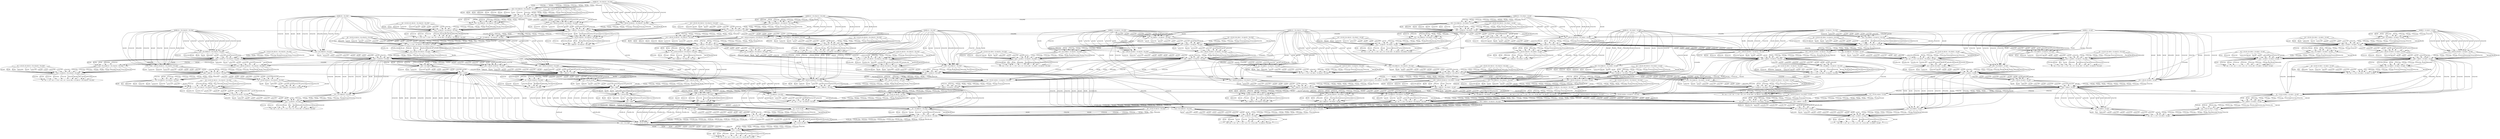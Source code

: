 digraph pds {
    0[label="x1$ = {y}@?"];
    1[label="f$ = x$ -> { i$ = a$ -> { r2$ = a$ }; r$ = i$ x$; n0$ = r$ }@?"];
    0 -> 1[label="a$;[a$]"];
    2[label="x1$ = {y}@z1$ = f$ x1$|?"];
    3[label="f$ = x$ -> { i$ = a$ -> { r2$ = a$ }; r$ = i$ x$; n0$ = r$ }@z1$ = f$ x1$|?"];
    2 -> 3[label="a$;[a$]"];
    4[label="x1$ = {y}@z1$ = f$ x1$|z1$ = f$ x1$|?"];
    5[label="f$ = x$ -> { i$ = a$ -> { r2$ = a$ }; r$ = i$ x$; n0$ = r$ }@z1$ = f$ x1$|z1$ = f$ x1$|?"];
    4 -> 5[label="a$;[a$]"];
    6[label="x1$ = {y}@z1$ = f$ x1$|z2$ = f$ x2$|?"];
    7[label="f$ = x$ -> { i$ = a$ -> { r2$ = a$ }; r$ = i$ x$; n0$ = r$ }@z1$ = f$ x1$|z2$ = f$ x2$|?"];
    6 -> 7[label="a$;[a$]"];
    8[label="x1$ = {y}@z1$ = f$ x1$|r$ = i$ x$|?"];
    9[label="f$ = x$ -> { i$ = a$ -> { r2$ = a$ }; r$ = i$ x$; n0$ = r$ }@z1$ = f$ x1$|r$ = i$ x$|?"];
    8 -> 9[label="a$;[a$]"];
    10[label="x1$ = {y}@z2$ = f$ x2$|?"];
    11[label="f$ = x$ -> { i$ = a$ -> { r2$ = a$ }; r$ = i$ x$; n0$ = r$ }@z2$ = f$ x2$|?"];
    10 -> 11[label="a$;[a$]"];
    12[label="x1$ = {y}@z2$ = f$ x2$|z1$ = f$ x1$|?"];
    13[label="f$ = x$ -> { i$ = a$ -> { r2$ = a$ }; r$ = i$ x$; n0$ = r$ }@z2$ = f$ x2$|z1$ = f$ x1$|?"];
    12 -> 13[label="a$;[a$]"];
    14[label="x1$ = {y}@z2$ = f$ x2$|z2$ = f$ x2$|?"];
    15[label="f$ = x$ -> { i$ = a$ -> { r2$ = a$ }; r$ = i$ x$; n0$ = r$ }@z2$ = f$ x2$|z2$ = f$ x2$|?"];
    14 -> 15[label="a$;[a$]"];
    16[label="x1$ = {y}@z2$ = f$ x2$|r$ = i$ x$|?"];
    17[label="f$ = x$ -> { i$ = a$ -> { r2$ = a$ }; r$ = i$ x$; n0$ = r$ }@z2$ = f$ x2$|r$ = i$ x$|?"];
    16 -> 17[label="a$;[a$]"];
    18[label="x1$ = {y}@r$ = i$ x$|?"];
    19[label="f$ = x$ -> { i$ = a$ -> { r2$ = a$ }; r$ = i$ x$; n0$ = r$ }@r$ = i$ x$|?"];
    18 -> 19[label="a$;[a$]"];
    20[label="x1$ = {y}@r$ = i$ x$|z1$ = f$ x1$|?"];
    21[label="f$ = x$ -> { i$ = a$ -> { r2$ = a$ }; r$ = i$ x$; n0$ = r$ }@r$ = i$ x$|z1$ = f$ x1$|?"];
    20 -> 21[label="a$;[a$]"];
    22[label="x1$ = {y}@r$ = i$ x$|z2$ = f$ x2$|?"];
    23[label="f$ = x$ -> { i$ = a$ -> { r2$ = a$ }; r$ = i$ x$; n0$ = r$ }@r$ = i$ x$|z2$ = f$ x2$|?"];
    22 -> 23[label="a$;[a$]"];
    24[label="x1$ = {y}@r$ = i$ x$|r$ = i$ x$|?"];
    25[label="f$ = x$ -> { i$ = a$ -> { r2$ = a$ }; r$ = i$ x$; n0$ = r$ }@r$ = i$ x$|r$ = i$ x$|?"];
    24 -> 25[label="a$;[a$]"];
    26[label="r$ = i$ x$@?"];
    27[label="i$ = a$ -> { r2$ = a$ }@?"];
    26 -> 27[label="a$;[a$]"];
    28[label="r$ = i$ x$@z1$ = f$ x1$|?"];
    29[label="i$ = a$ -> { r2$ = a$ }@z1$ = f$ x1$|?"];
    28 -> 29[label="a$;[a$]"];
    30[label="r$ = i$ x$@z1$ = f$ x1$|z1$ = f$ x1$|?"];
    31[label="i$ = a$ -> { r2$ = a$ }@z1$ = f$ x1$|z1$ = f$ x1$|?"];
    30 -> 31[label="a$;[a$]"];
    32[label="r$ = i$ x$@z1$ = f$ x1$|z2$ = f$ x2$|?"];
    33[label="i$ = a$ -> { r2$ = a$ }@z1$ = f$ x1$|z2$ = f$ x2$|?"];
    32 -> 33[label="a$;[a$]"];
    34[label="r$ = i$ x$@z1$ = f$ x1$|r$ = i$ x$|?"];
    35[label="i$ = a$ -> { r2$ = a$ }@z1$ = f$ x1$|r$ = i$ x$|?"];
    34 -> 35[label="a$;[a$]"];
    36[label="r$ = i$ x$@z2$ = f$ x2$|?"];
    37[label="i$ = a$ -> { r2$ = a$ }@z2$ = f$ x2$|?"];
    36 -> 37[label="a$;[a$]"];
    38[label="r$ = i$ x$@z2$ = f$ x2$|z1$ = f$ x1$|?"];
    39[label="i$ = a$ -> { r2$ = a$ }@z2$ = f$ x2$|z1$ = f$ x1$|?"];
    38 -> 39[label="a$;[a$]"];
    40[label="r$ = i$ x$@z2$ = f$ x2$|z2$ = f$ x2$|?"];
    41[label="i$ = a$ -> { r2$ = a$ }@z2$ = f$ x2$|z2$ = f$ x2$|?"];
    40 -> 41[label="a$;[a$]"];
    42[label="r$ = i$ x$@z2$ = f$ x2$|r$ = i$ x$|?"];
    43[label="i$ = a$ -> { r2$ = a$ }@z2$ = f$ x2$|r$ = i$ x$|?"];
    42 -> 43[label="a$;[a$]"];
    44[label="r$ = i$ x$@r$ = i$ x$|?"];
    45[label="i$ = a$ -> { r2$ = a$ }@r$ = i$ x$|?"];
    44 -> 45[label="a$;[a$]"];
    46[label="r$ = i$ x$@r$ = i$ x$|z1$ = f$ x1$|?"];
    47[label="i$ = a$ -> { r2$ = a$ }@r$ = i$ x$|z1$ = f$ x1$|?"];
    46 -> 47[label="a$;[a$]"];
    48[label="r$ = i$ x$@r$ = i$ x$|z2$ = f$ x2$|?"];
    49[label="i$ = a$ -> { r2$ = a$ }@r$ = i$ x$|z2$ = f$ x2$|?"];
    48 -> 49[label="a$;[a$]"];
    50[label="r$ = i$ x$@r$ = i$ x$|r$ = i$ x$|?"];
    51[label="i$ = a$ -> { r2$ = a$ }@r$ = i$ x$|r$ = i$ x$|?"];
    50 -> 51[label="a$;[a$]"];
    52[label="a$ = x$ @ r$+@?"];
    52 -> 27[label="a$;[a$]"];
    53[label="a$ = x$ @ r$+@z1$ = f$ x1$|?"];
    53 -> 29[label="a$;[a$]"];
    54[label="a$ = x$ @ r$+@z1$ = f$ x1$|z1$ = f$ x1$|?"];
    54 -> 31[label="a$;[a$]"];
    55[label="a$ = x$ @ r$+@z1$ = f$ x1$|z2$ = f$ x2$|?"];
    55 -> 33[label="a$;[a$]"];
    56[label="a$ = x$ @ r$+@z1$ = f$ x1$|r$ = i$ x$|?"];
    56 -> 35[label="a$;[a$]"];
    57[label="a$ = x$ @ r$+@z2$ = f$ x2$|?"];
    57 -> 37[label="a$;[a$]"];
    58[label="a$ = x$ @ r$+@z2$ = f$ x2$|z1$ = f$ x1$|?"];
    58 -> 39[label="a$;[a$]"];
    59[label="a$ = x$ @ r$+@z2$ = f$ x2$|z2$ = f$ x2$|?"];
    59 -> 41[label="a$;[a$]"];
    60[label="a$ = x$ @ r$+@z2$ = f$ x2$|r$ = i$ x$|?"];
    60 -> 43[label="a$;[a$]"];
    61[label="a$ = x$ @ r$+@r$ = i$ x$|?"];
    61 -> 45[label="a$;[a$]"];
    62[label="a$ = x$ @ r$+@r$ = i$ x$|z1$ = f$ x1$|?"];
    62 -> 47[label="a$;[a$]"];
    63[label="a$ = x$ @ r$+@r$ = i$ x$|z2$ = f$ x2$|?"];
    63 -> 49[label="a$;[a$]"];
    64[label="a$ = x$ @ r$+@r$ = i$ x$|r$ = i$ x$|?"];
    64 -> 51[label="a$;[a$]"];
    65[label="z1$ = n0$ @ z1$-@?"];
    66[label="n0$ = r$@?"];
    65 -> 66[label="a$;[a$]"];
    67[label="z1$ = n0$ @ z1$-@z1$ = f$ x1$|?"];
    68[label="n0$ = r$@z1$ = f$ x1$|?"];
    67 -> 68[label="a$;[a$]"];
    69[label="z1$ = n0$ @ z1$-@z1$ = f$ x1$|z1$ = f$ x1$|?"];
    70[label="n0$ = r$@z1$ = f$ x1$|z1$ = f$ x1$|?"];
    69 -> 70[label="a$;[a$]"];
    71[label="z1$ = n0$ @ z1$-@z1$ = f$ x1$|z2$ = f$ x2$|?"];
    72[label="n0$ = r$@z1$ = f$ x1$|z2$ = f$ x2$|?"];
    71 -> 72[label="a$;[a$]"];
    73[label="z1$ = n0$ @ z1$-@z1$ = f$ x1$|r$ = i$ x$|?"];
    74[label="n0$ = r$@z1$ = f$ x1$|r$ = i$ x$|?"];
    73 -> 74[label="a$;[a$]"];
    75[label="z1$ = n0$ @ z1$-@z2$ = f$ x2$|?"];
    76[label="n0$ = r$@z2$ = f$ x2$|?"];
    75 -> 76[label="a$;[a$]"];
    77[label="z1$ = n0$ @ z1$-@z2$ = f$ x2$|z1$ = f$ x1$|?"];
    78[label="n0$ = r$@z2$ = f$ x2$|z1$ = f$ x1$|?"];
    77 -> 78[label="a$;[a$]"];
    79[label="z1$ = n0$ @ z1$-@z2$ = f$ x2$|z2$ = f$ x2$|?"];
    80[label="n0$ = r$@z2$ = f$ x2$|z2$ = f$ x2$|?"];
    79 -> 80[label="a$;[a$]"];
    81[label="z1$ = n0$ @ z1$-@z2$ = f$ x2$|r$ = i$ x$|?"];
    82[label="n0$ = r$@z2$ = f$ x2$|r$ = i$ x$|?"];
    81 -> 82[label="a$;[a$]"];
    83[label="z1$ = n0$ @ z1$-@r$ = i$ x$|?"];
    84[label="n0$ = r$@r$ = i$ x$|?"];
    83 -> 84[label="a$;[a$]"];
    85[label="z1$ = n0$ @ z1$-@r$ = i$ x$|z1$ = f$ x1$|?"];
    86[label="n0$ = r$@r$ = i$ x$|z1$ = f$ x1$|?"];
    85 -> 86[label="a$;[a$]"];
    87[label="z1$ = n0$ @ z1$-@r$ = i$ x$|z2$ = f$ x2$|?"];
    88[label="n0$ = r$@r$ = i$ x$|z2$ = f$ x2$|?"];
    87 -> 88[label="a$;[a$]"];
    89[label="z1$ = n0$ @ z1$-@r$ = i$ x$|r$ = i$ x$|?"];
    90[label="n0$ = r$@r$ = i$ x$|r$ = i$ x$|?"];
    89 -> 90[label="a$;[a$]"];
    91[label="z2$ = n0$ @ z2$-@?"];
    91 -> 66[label="a$;[a$]"];
    92[label="z2$ = n0$ @ z2$-@z1$ = f$ x1$|?"];
    92 -> 68[label="a$;[a$]"];
    93[label="z2$ = n0$ @ z2$-@z1$ = f$ x1$|z1$ = f$ x1$|?"];
    93 -> 70[label="a$;[a$]"];
    94[label="z2$ = n0$ @ z2$-@z1$ = f$ x1$|z2$ = f$ x2$|?"];
    94 -> 72[label="a$;[a$]"];
    95[label="z2$ = n0$ @ z2$-@z1$ = f$ x1$|r$ = i$ x$|?"];
    95 -> 74[label="a$;[a$]"];
    96[label="z2$ = n0$ @ z2$-@z2$ = f$ x2$|?"];
    96 -> 76[label="a$;[a$]"];
    97[label="z2$ = n0$ @ z2$-@z2$ = f$ x2$|z1$ = f$ x1$|?"];
    97 -> 78[label="a$;[a$]"];
    98[label="z2$ = n0$ @ z2$-@z2$ = f$ x2$|z2$ = f$ x2$|?"];
    98 -> 80[label="a$;[a$]"];
    99[label="z2$ = n0$ @ z2$-@z2$ = f$ x2$|r$ = i$ x$|?"];
    99 -> 82[label="a$;[a$]"];
    100[label="z2$ = n0$ @ z2$-@r$ = i$ x$|?"];
    100 -> 84[label="a$;[a$]"];
    101[label="z2$ = n0$ @ z2$-@r$ = i$ x$|z1$ = f$ x1$|?"];
    101 -> 86[label="a$;[a$]"];
    102[label="z2$ = n0$ @ z2$-@r$ = i$ x$|z2$ = f$ x2$|?"];
    102 -> 88[label="a$;[a$]"];
    103[label="z2$ = n0$ @ z2$-@r$ = i$ x$|r$ = i$ x$|?"];
    103 -> 90[label="a$;[a$]"];
    66 -> 26[label="a$;[a$]"];
    68 -> 28[label="a$;[a$]"];
    70 -> 30[label="a$;[a$]"];
    72 -> 32[label="a$;[a$]"];
    74 -> 34[label="a$;[a$]"];
    76 -> 36[label="a$;[a$]"];
    78 -> 38[label="a$;[a$]"];
    80 -> 40[label="a$;[a$]"];
    82 -> 42[label="a$;[a$]"];
    84 -> 44[label="a$;[a$]"];
    86 -> 46[label="a$;[a$]"];
    88 -> 48[label="a$;[a$]"];
    90 -> 50[label="a$;[a$]"];
    104[label="r$ = r2$ @ r$-@?"];
    105[label="r2$ = a$@?"];
    104 -> 105[label="a$;[a$]"];
    106[label="r$ = r2$ @ r$-@z1$ = f$ x1$|?"];
    107[label="r2$ = a$@z1$ = f$ x1$|?"];
    106 -> 107[label="a$;[a$]"];
    108[label="r$ = r2$ @ r$-@z1$ = f$ x1$|z1$ = f$ x1$|?"];
    109[label="r2$ = a$@z1$ = f$ x1$|z1$ = f$ x1$|?"];
    108 -> 109[label="a$;[a$]"];
    110[label="r$ = r2$ @ r$-@z1$ = f$ x1$|z2$ = f$ x2$|?"];
    111[label="r2$ = a$@z1$ = f$ x1$|z2$ = f$ x2$|?"];
    110 -> 111[label="a$;[a$]"];
    112[label="r$ = r2$ @ r$-@z1$ = f$ x1$|r$ = i$ x$|?"];
    113[label="r2$ = a$@z1$ = f$ x1$|r$ = i$ x$|?"];
    112 -> 113[label="a$;[a$]"];
    114[label="r$ = r2$ @ r$-@z2$ = f$ x2$|?"];
    115[label="r2$ = a$@z2$ = f$ x2$|?"];
    114 -> 115[label="a$;[a$]"];
    116[label="r$ = r2$ @ r$-@z2$ = f$ x2$|z1$ = f$ x1$|?"];
    117[label="r2$ = a$@z2$ = f$ x2$|z1$ = f$ x1$|?"];
    116 -> 117[label="a$;[a$]"];
    118[label="r$ = r2$ @ r$-@z2$ = f$ x2$|z2$ = f$ x2$|?"];
    119[label="r2$ = a$@z2$ = f$ x2$|z2$ = f$ x2$|?"];
    118 -> 119[label="a$;[a$]"];
    120[label="r$ = r2$ @ r$-@z2$ = f$ x2$|r$ = i$ x$|?"];
    121[label="r2$ = a$@z2$ = f$ x2$|r$ = i$ x$|?"];
    120 -> 121[label="a$;[a$]"];
    122[label="r$ = r2$ @ r$-@r$ = i$ x$|?"];
    123[label="r2$ = a$@r$ = i$ x$|?"];
    122 -> 123[label="a$;[a$]"];
    124[label="r$ = r2$ @ r$-@r$ = i$ x$|z1$ = f$ x1$|?"];
    125[label="r2$ = a$@r$ = i$ x$|z1$ = f$ x1$|?"];
    124 -> 125[label="a$;[a$]"];
    126[label="r$ = r2$ @ r$-@r$ = i$ x$|z2$ = f$ x2$|?"];
    127[label="r2$ = a$@r$ = i$ x$|z2$ = f$ x2$|?"];
    126 -> 127[label="a$;[a$]"];
    128[label="r$ = r2$ @ r$-@r$ = i$ x$|r$ = i$ x$|?"];
    129[label="r2$ = a$@r$ = i$ x$|r$ = i$ x$|?"];
    128 -> 129[label="a$;[a$]"];
    130[label="z1$ = f$ x1$@?"];
    130 -> 0[label="a$;[a$]"];
    131[label="z1$ = f$ x1$@z1$ = f$ x1$|?"];
    131 -> 2[label="a$;[a$]"];
    132[label="z1$ = f$ x1$@z1$ = f$ x1$|z1$ = f$ x1$|?"];
    132 -> 4[label="a$;[a$]"];
    133[label="z1$ = f$ x1$@z1$ = f$ x1$|z2$ = f$ x2$|?"];
    133 -> 6[label="a$;[a$]"];
    134[label="z1$ = f$ x1$@z1$ = f$ x1$|r$ = i$ x$|?"];
    134 -> 8[label="a$;[a$]"];
    135[label="z1$ = f$ x1$@z2$ = f$ x2$|?"];
    135 -> 10[label="a$;[a$]"];
    136[label="z1$ = f$ x1$@z2$ = f$ x2$|z1$ = f$ x1$|?"];
    136 -> 12[label="a$;[a$]"];
    137[label="z1$ = f$ x1$@z2$ = f$ x2$|z2$ = f$ x2$|?"];
    137 -> 14[label="a$;[a$]"];
    138[label="z1$ = f$ x1$@z2$ = f$ x2$|r$ = i$ x$|?"];
    138 -> 16[label="a$;[a$]"];
    139[label="z1$ = f$ x1$@r$ = i$ x$|?"];
    139 -> 18[label="a$;[a$]"];
    140[label="z1$ = f$ x1$@r$ = i$ x$|z1$ = f$ x1$|?"];
    140 -> 20[label="a$;[a$]"];
    141[label="z1$ = f$ x1$@r$ = i$ x$|z2$ = f$ x2$|?"];
    141 -> 22[label="a$;[a$]"];
    142[label="z1$ = f$ x1$@r$ = i$ x$|r$ = i$ x$|?"];
    142 -> 24[label="a$;[a$]"];
    143[label="x$ = x1$ @ z1$+@?"];
    143 -> 0[label="a$;[a$]"];
    144[label="x$ = x1$ @ z1$+@z1$ = f$ x1$|?"];
    144 -> 2[label="a$;[a$]"];
    145[label="x$ = x1$ @ z1$+@z1$ = f$ x1$|z1$ = f$ x1$|?"];
    145 -> 4[label="a$;[a$]"];
    146[label="x$ = x1$ @ z1$+@z1$ = f$ x1$|z2$ = f$ x2$|?"];
    146 -> 6[label="a$;[a$]"];
    147[label="x$ = x1$ @ z1$+@z1$ = f$ x1$|r$ = i$ x$|?"];
    147 -> 8[label="a$;[a$]"];
    148[label="x$ = x1$ @ z1$+@z2$ = f$ x2$|?"];
    148 -> 10[label="a$;[a$]"];
    149[label="x$ = x1$ @ z1$+@z2$ = f$ x2$|z1$ = f$ x1$|?"];
    149 -> 12[label="a$;[a$]"];
    150[label="x$ = x1$ @ z1$+@z2$ = f$ x2$|z2$ = f$ x2$|?"];
    150 -> 14[label="a$;[a$]"];
    151[label="x$ = x1$ @ z1$+@z2$ = f$ x2$|r$ = i$ x$|?"];
    151 -> 16[label="a$;[a$]"];
    152[label="x$ = x1$ @ z1$+@r$ = i$ x$|?"];
    152 -> 18[label="a$;[a$]"];
    153[label="x$ = x1$ @ z1$+@r$ = i$ x$|z1$ = f$ x1$|?"];
    153 -> 20[label="a$;[a$]"];
    154[label="x$ = x1$ @ z1$+@r$ = i$ x$|z2$ = f$ x2$|?"];
    154 -> 22[label="a$;[a$]"];
    155[label="x$ = x1$ @ z1$+@r$ = i$ x$|r$ = i$ x$|?"];
    155 -> 24[label="a$;[a$]"];
    156[label="z2$ = f$ x2$@?"];
    157[label="x2$ = {n}@?"];
    156 -> 157[label="a$;[a$]"];
    158[label="z2$ = f$ x2$@z1$ = f$ x1$|?"];
    159[label="x2$ = {n}@z1$ = f$ x1$|?"];
    158 -> 159[label="a$;[a$]"];
    160[label="z2$ = f$ x2$@z1$ = f$ x1$|z1$ = f$ x1$|?"];
    161[label="x2$ = {n}@z1$ = f$ x1$|z1$ = f$ x1$|?"];
    160 -> 161[label="a$;[a$]"];
    162[label="z2$ = f$ x2$@z1$ = f$ x1$|z2$ = f$ x2$|?"];
    163[label="x2$ = {n}@z1$ = f$ x1$|z2$ = f$ x2$|?"];
    162 -> 163[label="a$;[a$]"];
    164[label="z2$ = f$ x2$@z1$ = f$ x1$|r$ = i$ x$|?"];
    165[label="x2$ = {n}@z1$ = f$ x1$|r$ = i$ x$|?"];
    164 -> 165[label="a$;[a$]"];
    166[label="z2$ = f$ x2$@z2$ = f$ x2$|?"];
    167[label="x2$ = {n}@z2$ = f$ x2$|?"];
    166 -> 167[label="a$;[a$]"];
    168[label="z2$ = f$ x2$@z2$ = f$ x2$|z1$ = f$ x1$|?"];
    169[label="x2$ = {n}@z2$ = f$ x2$|z1$ = f$ x1$|?"];
    168 -> 169[label="a$;[a$]"];
    170[label="z2$ = f$ x2$@z2$ = f$ x2$|z2$ = f$ x2$|?"];
    171[label="x2$ = {n}@z2$ = f$ x2$|z2$ = f$ x2$|?"];
    170 -> 171[label="a$;[a$]"];
    172[label="z2$ = f$ x2$@z2$ = f$ x2$|r$ = i$ x$|?"];
    173[label="x2$ = {n}@z2$ = f$ x2$|r$ = i$ x$|?"];
    172 -> 173[label="a$;[a$]"];
    174[label="z2$ = f$ x2$@r$ = i$ x$|?"];
    175[label="x2$ = {n}@r$ = i$ x$|?"];
    174 -> 175[label="a$;[a$]"];
    176[label="z2$ = f$ x2$@r$ = i$ x$|z1$ = f$ x1$|?"];
    177[label="x2$ = {n}@r$ = i$ x$|z1$ = f$ x1$|?"];
    176 -> 177[label="a$;[a$]"];
    178[label="z2$ = f$ x2$@r$ = i$ x$|z2$ = f$ x2$|?"];
    179[label="x2$ = {n}@r$ = i$ x$|z2$ = f$ x2$|?"];
    178 -> 179[label="a$;[a$]"];
    180[label="z2$ = f$ x2$@r$ = i$ x$|r$ = i$ x$|?"];
    181[label="x2$ = {n}@r$ = i$ x$|r$ = i$ x$|?"];
    180 -> 181[label="a$;[a$]"];
    182[label="x$ = x2$ @ z2$+@?"];
    182 -> 157[label="a$;[a$]"];
    183[label="x$ = x2$ @ z2$+@z1$ = f$ x1$|?"];
    183 -> 159[label="a$;[a$]"];
    184[label="x$ = x2$ @ z2$+@z1$ = f$ x1$|z1$ = f$ x1$|?"];
    184 -> 161[label="a$;[a$]"];
    185[label="x$ = x2$ @ z2$+@z1$ = f$ x1$|z2$ = f$ x2$|?"];
    185 -> 163[label="a$;[a$]"];
    186[label="x$ = x2$ @ z2$+@z1$ = f$ x1$|r$ = i$ x$|?"];
    186 -> 165[label="a$;[a$]"];
    187[label="x$ = x2$ @ z2$+@z2$ = f$ x2$|?"];
    187 -> 167[label="a$;[a$]"];
    188[label="x$ = x2$ @ z2$+@z2$ = f$ x2$|z1$ = f$ x1$|?"];
    188 -> 169[label="a$;[a$]"];
    189[label="x$ = x2$ @ z2$+@z2$ = f$ x2$|z2$ = f$ x2$|?"];
    189 -> 171[label="a$;[a$]"];
    190[label="x$ = x2$ @ z2$+@z2$ = f$ x2$|r$ = i$ x$|?"];
    190 -> 173[label="a$;[a$]"];
    191[label="x$ = x2$ @ z2$+@r$ = i$ x$|?"];
    191 -> 175[label="a$;[a$]"];
    192[label="x$ = x2$ @ z2$+@r$ = i$ x$|z1$ = f$ x1$|?"];
    192 -> 177[label="a$;[a$]"];
    193[label="x$ = x2$ @ z2$+@r$ = i$ x$|z2$ = f$ x2$|?"];
    193 -> 179[label="a$;[a$]"];
    194[label="x$ = x2$ @ z2$+@r$ = i$ x$|r$ = i$ x$|?"];
    194 -> 181[label="a$;[a$]"];
    157 -> 130[label="a$;[a$]"];
    159 -> 131[label="a$;[a$]"];
    161 -> 132[label="a$;[a$]"];
    163 -> 133[label="a$;[a$]"];
    165 -> 134[label="a$;[a$]"];
    167 -> 135[label="a$;[a$]"];
    169 -> 136[label="a$;[a$]"];
    171 -> 137[label="a$;[a$]"];
    173 -> 138[label="a$;[a$]"];
    175 -> 139[label="a$;[a$]"];
    177 -> 140[label="a$;[a$]"];
    179 -> 141[label="a$;[a$]"];
    181 -> 142[label="a$;[a$]"];
    195[label="end@?"];
    195 -> 156[label="a$;[a$]"];
    196[label="end@z1$ = f$ x1$|?"];
    196 -> 158[label="a$;[a$]"];
    197[label="end@z1$ = f$ x1$|z1$ = f$ x1$|?"];
    197 -> 160[label="a$;[a$]"];
    198[label="end@z1$ = f$ x1$|z2$ = f$ x2$|?"];
    198 -> 162[label="a$;[a$]"];
    199[label="end@z1$ = f$ x1$|r$ = i$ x$|?"];
    199 -> 164[label="a$;[a$]"];
    200[label="end@z2$ = f$ x2$|?"];
    200 -> 166[label="a$;[a$]"];
    201[label="end@z2$ = f$ x2$|z1$ = f$ x1$|?"];
    201 -> 168[label="a$;[a$]"];
    202[label="end@z2$ = f$ x2$|z2$ = f$ x2$|?"];
    202 -> 170[label="a$;[a$]"];
    203[label="end@z2$ = f$ x2$|r$ = i$ x$|?"];
    203 -> 172[label="a$;[a$]"];
    204[label="end@r$ = i$ x$|?"];
    204 -> 174[label="a$;[a$]"];
    205[label="end@r$ = i$ x$|z1$ = f$ x1$|?"];
    205 -> 176[label="a$;[a$]"];
    206[label="end@r$ = i$ x$|z2$ = f$ x2$|?"];
    206 -> 178[label="a$;[a$]"];
    207[label="end@r$ = i$ x$|r$ = i$ x$|?"];
    207 -> 180[label="a$;[a$]"];
    105 -> 52[label="a$;[x$]"];
    123 -> 52[label="a$;[x$]"];
    125 -> 53[label="a$;[x$]"];
    127 -> 57[label="a$;[x$]"];
    129 -> 61[label="a$;[x$]"];
    27 -> 143[label="a$;[f$,a$]"];
    29 -> 143[label="a$;[f$,a$]"];
    31 -> 144[label="a$;[f$,a$]"];
    33 -> 148[label="a$;[f$,a$]"];
    35 -> 152[label="a$;[f$,a$]"];
    27 -> 182[label="a$;[f$,a$]"];
    37 -> 182[label="a$;[f$,a$]"];
    39 -> 183[label="a$;[f$,a$]"];
    41 -> 187[label="a$;[f$,a$]"];
    43 -> 191[label="a$;[f$,a$]"];
    66 -> 104[label="a$;[a$]"];
    68 -> 106[label="a$;[a$]"];
    70 -> 108[label="a$;[a$]"];
    72 -> 110[label="a$;[a$]"];
    74 -> 112[label="a$;[a$]"];
    76 -> 114[label="a$;[a$]"];
    78 -> 116[label="a$;[a$]"];
    80 -> 118[label="a$;[a$]"];
    82 -> 120[label="a$;[a$]"];
    84 -> 122[label="a$;[a$]"];
    86 -> 124[label="a$;[a$]"];
    88 -> 126[label="a$;[a$]"];
    90 -> 128[label="a$;[a$]"];
    157 -> 65[label="a$;[a$]"];
    159 -> 67[label="a$;[a$]"];
    161 -> 69[label="a$;[a$]"];
    163 -> 71[label="a$;[a$]"];
    165 -> 73[label="a$;[a$]"];
    167 -> 75[label="a$;[a$]"];
    169 -> 77[label="a$;[a$]"];
    171 -> 79[label="a$;[a$]"];
    173 -> 81[label="a$;[a$]"];
    175 -> 83[label="a$;[a$]"];
    177 -> 85[label="a$;[a$]"];
    179 -> 87[label="a$;[a$]"];
    181 -> 89[label="a$;[a$]"];
    195 -> 91[label="a$;[a$]"];
    196 -> 92[label="a$;[a$]"];
    197 -> 93[label="a$;[a$]"];
    198 -> 94[label="a$;[a$]"];
    199 -> 95[label="a$;[a$]"];
    200 -> 96[label="a$;[a$]"];
    201 -> 97[label="a$;[a$]"];
    202 -> 98[label="a$;[a$]"];
    203 -> 99[label="a$;[a$]"];
    204 -> 100[label="a$;[a$]"];
    205 -> 101[label="a$;[a$]"];
    206 -> 102[label="a$;[a$]"];
    207 -> 103[label="a$;[a$]"];
    0 -> 1[label="f$;[]"];
    2 -> 3[label="f$;[]"];
    4 -> 5[label="f$;[]"];
    6 -> 7[label="f$;[]"];
    8 -> 9[label="f$;[]"];
    10 -> 11[label="f$;[]"];
    12 -> 13[label="f$;[]"];
    14 -> 15[label="f$;[]"];
    16 -> 17[label="f$;[]"];
    18 -> 19[label="f$;[]"];
    20 -> 21[label="f$;[]"];
    22 -> 23[label="f$;[]"];
    24 -> 25[label="f$;[]"];
    26 -> 27[label="f$;[f$]"];
    28 -> 29[label="f$;[f$]"];
    30 -> 31[label="f$;[f$]"];
    32 -> 33[label="f$;[f$]"];
    34 -> 35[label="f$;[f$]"];
    36 -> 37[label="f$;[f$]"];
    38 -> 39[label="f$;[f$]"];
    40 -> 41[label="f$;[f$]"];
    42 -> 43[label="f$;[f$]"];
    44 -> 45[label="f$;[f$]"];
    46 -> 47[label="f$;[f$]"];
    48 -> 49[label="f$;[f$]"];
    50 -> 51[label="f$;[f$]"];
    52 -> 27[label="f$;[f$]"];
    53 -> 29[label="f$;[f$]"];
    54 -> 31[label="f$;[f$]"];
    55 -> 33[label="f$;[f$]"];
    56 -> 35[label="f$;[f$]"];
    57 -> 37[label="f$;[f$]"];
    58 -> 39[label="f$;[f$]"];
    59 -> 41[label="f$;[f$]"];
    60 -> 43[label="f$;[f$]"];
    61 -> 45[label="f$;[f$]"];
    62 -> 47[label="f$;[f$]"];
    63 -> 49[label="f$;[f$]"];
    64 -> 51[label="f$;[f$]"];
    65 -> 66[label="f$;[f$]"];
    67 -> 68[label="f$;[f$]"];
    69 -> 70[label="f$;[f$]"];
    71 -> 72[label="f$;[f$]"];
    73 -> 74[label="f$;[f$]"];
    75 -> 76[label="f$;[f$]"];
    77 -> 78[label="f$;[f$]"];
    79 -> 80[label="f$;[f$]"];
    81 -> 82[label="f$;[f$]"];
    83 -> 84[label="f$;[f$]"];
    85 -> 86[label="f$;[f$]"];
    87 -> 88[label="f$;[f$]"];
    89 -> 90[label="f$;[f$]"];
    91 -> 66[label="f$;[f$]"];
    92 -> 68[label="f$;[f$]"];
    93 -> 70[label="f$;[f$]"];
    94 -> 72[label="f$;[f$]"];
    95 -> 74[label="f$;[f$]"];
    96 -> 76[label="f$;[f$]"];
    97 -> 78[label="f$;[f$]"];
    98 -> 80[label="f$;[f$]"];
    99 -> 82[label="f$;[f$]"];
    100 -> 84[label="f$;[f$]"];
    101 -> 86[label="f$;[f$]"];
    102 -> 88[label="f$;[f$]"];
    103 -> 90[label="f$;[f$]"];
    66 -> 26[label="f$;[f$]"];
    68 -> 28[label="f$;[f$]"];
    70 -> 30[label="f$;[f$]"];
    72 -> 32[label="f$;[f$]"];
    74 -> 34[label="f$;[f$]"];
    76 -> 36[label="f$;[f$]"];
    78 -> 38[label="f$;[f$]"];
    80 -> 40[label="f$;[f$]"];
    82 -> 42[label="f$;[f$]"];
    84 -> 44[label="f$;[f$]"];
    86 -> 46[label="f$;[f$]"];
    88 -> 48[label="f$;[f$]"];
    90 -> 50[label="f$;[f$]"];
    104 -> 105[label="f$;[f$]"];
    106 -> 107[label="f$;[f$]"];
    108 -> 109[label="f$;[f$]"];
    110 -> 111[label="f$;[f$]"];
    112 -> 113[label="f$;[f$]"];
    114 -> 115[label="f$;[f$]"];
    116 -> 117[label="f$;[f$]"];
    118 -> 119[label="f$;[f$]"];
    120 -> 121[label="f$;[f$]"];
    122 -> 123[label="f$;[f$]"];
    124 -> 125[label="f$;[f$]"];
    126 -> 127[label="f$;[f$]"];
    128 -> 129[label="f$;[f$]"];
    130 -> 0[label="f$;[f$]"];
    131 -> 2[label="f$;[f$]"];
    132 -> 4[label="f$;[f$]"];
    133 -> 6[label="f$;[f$]"];
    134 -> 8[label="f$;[f$]"];
    135 -> 10[label="f$;[f$]"];
    136 -> 12[label="f$;[f$]"];
    137 -> 14[label="f$;[f$]"];
    138 -> 16[label="f$;[f$]"];
    139 -> 18[label="f$;[f$]"];
    140 -> 20[label="f$;[f$]"];
    141 -> 22[label="f$;[f$]"];
    142 -> 24[label="f$;[f$]"];
    143 -> 0[label="f$;[f$]"];
    144 -> 2[label="f$;[f$]"];
    145 -> 4[label="f$;[f$]"];
    146 -> 6[label="f$;[f$]"];
    147 -> 8[label="f$;[f$]"];
    148 -> 10[label="f$;[f$]"];
    149 -> 12[label="f$;[f$]"];
    150 -> 14[label="f$;[f$]"];
    151 -> 16[label="f$;[f$]"];
    152 -> 18[label="f$;[f$]"];
    153 -> 20[label="f$;[f$]"];
    154 -> 22[label="f$;[f$]"];
    155 -> 24[label="f$;[f$]"];
    156 -> 157[label="f$;[f$]"];
    158 -> 159[label="f$;[f$]"];
    160 -> 161[label="f$;[f$]"];
    162 -> 163[label="f$;[f$]"];
    164 -> 165[label="f$;[f$]"];
    166 -> 167[label="f$;[f$]"];
    168 -> 169[label="f$;[f$]"];
    170 -> 171[label="f$;[f$]"];
    172 -> 173[label="f$;[f$]"];
    174 -> 175[label="f$;[f$]"];
    176 -> 177[label="f$;[f$]"];
    178 -> 179[label="f$;[f$]"];
    180 -> 181[label="f$;[f$]"];
    182 -> 157[label="f$;[f$]"];
    183 -> 159[label="f$;[f$]"];
    184 -> 161[label="f$;[f$]"];
    185 -> 163[label="f$;[f$]"];
    186 -> 165[label="f$;[f$]"];
    187 -> 167[label="f$;[f$]"];
    188 -> 169[label="f$;[f$]"];
    189 -> 171[label="f$;[f$]"];
    190 -> 173[label="f$;[f$]"];
    191 -> 175[label="f$;[f$]"];
    192 -> 177[label="f$;[f$]"];
    193 -> 179[label="f$;[f$]"];
    194 -> 181[label="f$;[f$]"];
    157 -> 130[label="f$;[f$]"];
    159 -> 131[label="f$;[f$]"];
    161 -> 132[label="f$;[f$]"];
    163 -> 133[label="f$;[f$]"];
    165 -> 134[label="f$;[f$]"];
    167 -> 135[label="f$;[f$]"];
    169 -> 136[label="f$;[f$]"];
    171 -> 137[label="f$;[f$]"];
    173 -> 138[label="f$;[f$]"];
    175 -> 139[label="f$;[f$]"];
    177 -> 140[label="f$;[f$]"];
    179 -> 141[label="f$;[f$]"];
    181 -> 142[label="f$;[f$]"];
    195 -> 156[label="f$;[f$]"];
    196 -> 158[label="f$;[f$]"];
    197 -> 160[label="f$;[f$]"];
    198 -> 162[label="f$;[f$]"];
    199 -> 164[label="f$;[f$]"];
    200 -> 166[label="f$;[f$]"];
    201 -> 168[label="f$;[f$]"];
    202 -> 170[label="f$;[f$]"];
    203 -> 172[label="f$;[f$]"];
    204 -> 174[label="f$;[f$]"];
    205 -> 176[label="f$;[f$]"];
    206 -> 178[label="f$;[f$]"];
    207 -> 180[label="f$;[f$]"];
    105 -> 52[label="f$;[i$,f$]"];
    123 -> 52[label="f$;[i$,f$]"];
    125 -> 53[label="f$;[i$,f$]"];
    127 -> 57[label="f$;[i$,f$]"];
    129 -> 61[label="f$;[i$,f$]"];
    27 -> 143[label="f$;[f$,f$]"];
    29 -> 143[label="f$;[f$,f$]"];
    31 -> 144[label="f$;[f$,f$]"];
    33 -> 148[label="f$;[f$,f$]"];
    35 -> 152[label="f$;[f$,f$]"];
    27 -> 182[label="f$;[f$,f$]"];
    37 -> 182[label="f$;[f$,f$]"];
    39 -> 183[label="f$;[f$,f$]"];
    41 -> 187[label="f$;[f$,f$]"];
    43 -> 191[label="f$;[f$,f$]"];
    66 -> 104[label="f$;[f$]"];
    68 -> 106[label="f$;[f$]"];
    70 -> 108[label="f$;[f$]"];
    72 -> 110[label="f$;[f$]"];
    74 -> 112[label="f$;[f$]"];
    76 -> 114[label="f$;[f$]"];
    78 -> 116[label="f$;[f$]"];
    80 -> 118[label="f$;[f$]"];
    82 -> 120[label="f$;[f$]"];
    84 -> 122[label="f$;[f$]"];
    86 -> 124[label="f$;[f$]"];
    88 -> 126[label="f$;[f$]"];
    90 -> 128[label="f$;[f$]"];
    157 -> 65[label="f$;[f$]"];
    159 -> 67[label="f$;[f$]"];
    161 -> 69[label="f$;[f$]"];
    163 -> 71[label="f$;[f$]"];
    165 -> 73[label="f$;[f$]"];
    167 -> 75[label="f$;[f$]"];
    169 -> 77[label="f$;[f$]"];
    171 -> 79[label="f$;[f$]"];
    173 -> 81[label="f$;[f$]"];
    175 -> 83[label="f$;[f$]"];
    177 -> 85[label="f$;[f$]"];
    179 -> 87[label="f$;[f$]"];
    181 -> 89[label="f$;[f$]"];
    195 -> 91[label="f$;[f$]"];
    196 -> 92[label="f$;[f$]"];
    197 -> 93[label="f$;[f$]"];
    198 -> 94[label="f$;[f$]"];
    199 -> 95[label="f$;[f$]"];
    200 -> 96[label="f$;[f$]"];
    201 -> 97[label="f$;[f$]"];
    202 -> 98[label="f$;[f$]"];
    203 -> 99[label="f$;[f$]"];
    204 -> 100[label="f$;[f$]"];
    205 -> 101[label="f$;[f$]"];
    206 -> 102[label="f$;[f$]"];
    207 -> 103[label="f$;[f$]"];
    0 -> 1[label="i$;[i$]"];
    2 -> 3[label="i$;[i$]"];
    4 -> 5[label="i$;[i$]"];
    6 -> 7[label="i$;[i$]"];
    8 -> 9[label="i$;[i$]"];
    10 -> 11[label="i$;[i$]"];
    12 -> 13[label="i$;[i$]"];
    14 -> 15[label="i$;[i$]"];
    16 -> 17[label="i$;[i$]"];
    18 -> 19[label="i$;[i$]"];
    20 -> 21[label="i$;[i$]"];
    22 -> 23[label="i$;[i$]"];
    24 -> 25[label="i$;[i$]"];
    26 -> 27[label="i$;[]"];
    28 -> 29[label="i$;[]"];
    30 -> 31[label="i$;[]"];
    32 -> 33[label="i$;[]"];
    34 -> 35[label="i$;[]"];
    36 -> 37[label="i$;[]"];
    38 -> 39[label="i$;[]"];
    40 -> 41[label="i$;[]"];
    42 -> 43[label="i$;[]"];
    44 -> 45[label="i$;[]"];
    46 -> 47[label="i$;[]"];
    48 -> 49[label="i$;[]"];
    50 -> 51[label="i$;[]"];
    52 -> 27[label="i$;[]"];
    53 -> 29[label="i$;[]"];
    54 -> 31[label="i$;[]"];
    55 -> 33[label="i$;[]"];
    56 -> 35[label="i$;[]"];
    57 -> 37[label="i$;[]"];
    58 -> 39[label="i$;[]"];
    59 -> 41[label="i$;[]"];
    60 -> 43[label="i$;[]"];
    61 -> 45[label="i$;[]"];
    62 -> 47[label="i$;[]"];
    63 -> 49[label="i$;[]"];
    64 -> 51[label="i$;[]"];
    65 -> 66[label="i$;[i$]"];
    67 -> 68[label="i$;[i$]"];
    69 -> 70[label="i$;[i$]"];
    71 -> 72[label="i$;[i$]"];
    73 -> 74[label="i$;[i$]"];
    75 -> 76[label="i$;[i$]"];
    77 -> 78[label="i$;[i$]"];
    79 -> 80[label="i$;[i$]"];
    81 -> 82[label="i$;[i$]"];
    83 -> 84[label="i$;[i$]"];
    85 -> 86[label="i$;[i$]"];
    87 -> 88[label="i$;[i$]"];
    89 -> 90[label="i$;[i$]"];
    91 -> 66[label="i$;[i$]"];
    92 -> 68[label="i$;[i$]"];
    93 -> 70[label="i$;[i$]"];
    94 -> 72[label="i$;[i$]"];
    95 -> 74[label="i$;[i$]"];
    96 -> 76[label="i$;[i$]"];
    97 -> 78[label="i$;[i$]"];
    98 -> 80[label="i$;[i$]"];
    99 -> 82[label="i$;[i$]"];
    100 -> 84[label="i$;[i$]"];
    101 -> 86[label="i$;[i$]"];
    102 -> 88[label="i$;[i$]"];
    103 -> 90[label="i$;[i$]"];
    66 -> 26[label="i$;[i$]"];
    68 -> 28[label="i$;[i$]"];
    70 -> 30[label="i$;[i$]"];
    72 -> 32[label="i$;[i$]"];
    74 -> 34[label="i$;[i$]"];
    76 -> 36[label="i$;[i$]"];
    78 -> 38[label="i$;[i$]"];
    80 -> 40[label="i$;[i$]"];
    82 -> 42[label="i$;[i$]"];
    84 -> 44[label="i$;[i$]"];
    86 -> 46[label="i$;[i$]"];
    88 -> 48[label="i$;[i$]"];
    90 -> 50[label="i$;[i$]"];
    104 -> 105[label="i$;[i$]"];
    106 -> 107[label="i$;[i$]"];
    108 -> 109[label="i$;[i$]"];
    110 -> 111[label="i$;[i$]"];
    112 -> 113[label="i$;[i$]"];
    114 -> 115[label="i$;[i$]"];
    116 -> 117[label="i$;[i$]"];
    118 -> 119[label="i$;[i$]"];
    120 -> 121[label="i$;[i$]"];
    122 -> 123[label="i$;[i$]"];
    124 -> 125[label="i$;[i$]"];
    126 -> 127[label="i$;[i$]"];
    128 -> 129[label="i$;[i$]"];
    130 -> 0[label="i$;[i$]"];
    131 -> 2[label="i$;[i$]"];
    132 -> 4[label="i$;[i$]"];
    133 -> 6[label="i$;[i$]"];
    134 -> 8[label="i$;[i$]"];
    135 -> 10[label="i$;[i$]"];
    136 -> 12[label="i$;[i$]"];
    137 -> 14[label="i$;[i$]"];
    138 -> 16[label="i$;[i$]"];
    139 -> 18[label="i$;[i$]"];
    140 -> 20[label="i$;[i$]"];
    141 -> 22[label="i$;[i$]"];
    142 -> 24[label="i$;[i$]"];
    143 -> 0[label="i$;[i$]"];
    144 -> 2[label="i$;[i$]"];
    145 -> 4[label="i$;[i$]"];
    146 -> 6[label="i$;[i$]"];
    147 -> 8[label="i$;[i$]"];
    148 -> 10[label="i$;[i$]"];
    149 -> 12[label="i$;[i$]"];
    150 -> 14[label="i$;[i$]"];
    151 -> 16[label="i$;[i$]"];
    152 -> 18[label="i$;[i$]"];
    153 -> 20[label="i$;[i$]"];
    154 -> 22[label="i$;[i$]"];
    155 -> 24[label="i$;[i$]"];
    156 -> 157[label="i$;[i$]"];
    158 -> 159[label="i$;[i$]"];
    160 -> 161[label="i$;[i$]"];
    162 -> 163[label="i$;[i$]"];
    164 -> 165[label="i$;[i$]"];
    166 -> 167[label="i$;[i$]"];
    168 -> 169[label="i$;[i$]"];
    170 -> 171[label="i$;[i$]"];
    172 -> 173[label="i$;[i$]"];
    174 -> 175[label="i$;[i$]"];
    176 -> 177[label="i$;[i$]"];
    178 -> 179[label="i$;[i$]"];
    180 -> 181[label="i$;[i$]"];
    182 -> 157[label="i$;[i$]"];
    183 -> 159[label="i$;[i$]"];
    184 -> 161[label="i$;[i$]"];
    185 -> 163[label="i$;[i$]"];
    186 -> 165[label="i$;[i$]"];
    187 -> 167[label="i$;[i$]"];
    188 -> 169[label="i$;[i$]"];
    189 -> 171[label="i$;[i$]"];
    190 -> 173[label="i$;[i$]"];
    191 -> 175[label="i$;[i$]"];
    192 -> 177[label="i$;[i$]"];
    193 -> 179[label="i$;[i$]"];
    194 -> 181[label="i$;[i$]"];
    157 -> 130[label="i$;[i$]"];
    159 -> 131[label="i$;[i$]"];
    161 -> 132[label="i$;[i$]"];
    163 -> 133[label="i$;[i$]"];
    165 -> 134[label="i$;[i$]"];
    167 -> 135[label="i$;[i$]"];
    169 -> 136[label="i$;[i$]"];
    171 -> 137[label="i$;[i$]"];
    173 -> 138[label="i$;[i$]"];
    175 -> 139[label="i$;[i$]"];
    177 -> 140[label="i$;[i$]"];
    179 -> 141[label="i$;[i$]"];
    181 -> 142[label="i$;[i$]"];
    195 -> 156[label="i$;[i$]"];
    196 -> 158[label="i$;[i$]"];
    197 -> 160[label="i$;[i$]"];
    198 -> 162[label="i$;[i$]"];
    199 -> 164[label="i$;[i$]"];
    200 -> 166[label="i$;[i$]"];
    201 -> 168[label="i$;[i$]"];
    202 -> 170[label="i$;[i$]"];
    203 -> 172[label="i$;[i$]"];
    204 -> 174[label="i$;[i$]"];
    205 -> 176[label="i$;[i$]"];
    206 -> 178[label="i$;[i$]"];
    207 -> 180[label="i$;[i$]"];
    105 -> 52[label="i$;[i$,i$]"];
    123 -> 52[label="i$;[i$,i$]"];
    125 -> 53[label="i$;[i$,i$]"];
    127 -> 57[label="i$;[i$,i$]"];
    129 -> 61[label="i$;[i$,i$]"];
    27 -> 143[label="i$;[f$,i$]"];
    29 -> 143[label="i$;[f$,i$]"];
    31 -> 144[label="i$;[f$,i$]"];
    33 -> 148[label="i$;[f$,i$]"];
    35 -> 152[label="i$;[f$,i$]"];
    27 -> 182[label="i$;[f$,i$]"];
    37 -> 182[label="i$;[f$,i$]"];
    39 -> 183[label="i$;[f$,i$]"];
    41 -> 187[label="i$;[f$,i$]"];
    43 -> 191[label="i$;[f$,i$]"];
    66 -> 104[label="i$;[i$]"];
    68 -> 106[label="i$;[i$]"];
    70 -> 108[label="i$;[i$]"];
    72 -> 110[label="i$;[i$]"];
    74 -> 112[label="i$;[i$]"];
    76 -> 114[label="i$;[i$]"];
    78 -> 116[label="i$;[i$]"];
    80 -> 118[label="i$;[i$]"];
    82 -> 120[label="i$;[i$]"];
    84 -> 122[label="i$;[i$]"];
    86 -> 124[label="i$;[i$]"];
    88 -> 126[label="i$;[i$]"];
    90 -> 128[label="i$;[i$]"];
    157 -> 65[label="i$;[i$]"];
    159 -> 67[label="i$;[i$]"];
    161 -> 69[label="i$;[i$]"];
    163 -> 71[label="i$;[i$]"];
    165 -> 73[label="i$;[i$]"];
    167 -> 75[label="i$;[i$]"];
    169 -> 77[label="i$;[i$]"];
    171 -> 79[label="i$;[i$]"];
    173 -> 81[label="i$;[i$]"];
    175 -> 83[label="i$;[i$]"];
    177 -> 85[label="i$;[i$]"];
    179 -> 87[label="i$;[i$]"];
    181 -> 89[label="i$;[i$]"];
    195 -> 91[label="i$;[i$]"];
    196 -> 92[label="i$;[i$]"];
    197 -> 93[label="i$;[i$]"];
    198 -> 94[label="i$;[i$]"];
    199 -> 95[label="i$;[i$]"];
    200 -> 96[label="i$;[i$]"];
    201 -> 97[label="i$;[i$]"];
    202 -> 98[label="i$;[i$]"];
    203 -> 99[label="i$;[i$]"];
    204 -> 100[label="i$;[i$]"];
    205 -> 101[label="i$;[i$]"];
    206 -> 102[label="i$;[i$]"];
    207 -> 103[label="i$;[i$]"];
    0 -> 1[label="n0$;[n0$]"];
    2 -> 3[label="n0$;[n0$]"];
    4 -> 5[label="n0$;[n0$]"];
    6 -> 7[label="n0$;[n0$]"];
    8 -> 9[label="n0$;[n0$]"];
    10 -> 11[label="n0$;[n0$]"];
    12 -> 13[label="n0$;[n0$]"];
    14 -> 15[label="n0$;[n0$]"];
    16 -> 17[label="n0$;[n0$]"];
    18 -> 19[label="n0$;[n0$]"];
    20 -> 21[label="n0$;[n0$]"];
    22 -> 23[label="n0$;[n0$]"];
    24 -> 25[label="n0$;[n0$]"];
    26 -> 27[label="n0$;[n0$]"];
    28 -> 29[label="n0$;[n0$]"];
    30 -> 31[label="n0$;[n0$]"];
    32 -> 33[label="n0$;[n0$]"];
    34 -> 35[label="n0$;[n0$]"];
    36 -> 37[label="n0$;[n0$]"];
    38 -> 39[label="n0$;[n0$]"];
    40 -> 41[label="n0$;[n0$]"];
    42 -> 43[label="n0$;[n0$]"];
    44 -> 45[label="n0$;[n0$]"];
    46 -> 47[label="n0$;[n0$]"];
    48 -> 49[label="n0$;[n0$]"];
    50 -> 51[label="n0$;[n0$]"];
    52 -> 27[label="n0$;[n0$]"];
    53 -> 29[label="n0$;[n0$]"];
    54 -> 31[label="n0$;[n0$]"];
    55 -> 33[label="n0$;[n0$]"];
    56 -> 35[label="n0$;[n0$]"];
    57 -> 37[label="n0$;[n0$]"];
    58 -> 39[label="n0$;[n0$]"];
    59 -> 41[label="n0$;[n0$]"];
    60 -> 43[label="n0$;[n0$]"];
    61 -> 45[label="n0$;[n0$]"];
    62 -> 47[label="n0$;[n0$]"];
    63 -> 49[label="n0$;[n0$]"];
    64 -> 51[label="n0$;[n0$]"];
    65 -> 66[label="n0$;[r$]"];
    67 -> 68[label="n0$;[r$]"];
    69 -> 70[label="n0$;[r$]"];
    71 -> 72[label="n0$;[r$]"];
    73 -> 74[label="n0$;[r$]"];
    75 -> 76[label="n0$;[r$]"];
    77 -> 78[label="n0$;[r$]"];
    79 -> 80[label="n0$;[r$]"];
    81 -> 82[label="n0$;[r$]"];
    83 -> 84[label="n0$;[r$]"];
    85 -> 86[label="n0$;[r$]"];
    87 -> 88[label="n0$;[r$]"];
    89 -> 90[label="n0$;[r$]"];
    91 -> 66[label="n0$;[r$]"];
    92 -> 68[label="n0$;[r$]"];
    93 -> 70[label="n0$;[r$]"];
    94 -> 72[label="n0$;[r$]"];
    95 -> 74[label="n0$;[r$]"];
    96 -> 76[label="n0$;[r$]"];
    97 -> 78[label="n0$;[r$]"];
    98 -> 80[label="n0$;[r$]"];
    99 -> 82[label="n0$;[r$]"];
    100 -> 84[label="n0$;[r$]"];
    101 -> 86[label="n0$;[r$]"];
    102 -> 88[label="n0$;[r$]"];
    103 -> 90[label="n0$;[r$]"];
    66 -> 26[label="n0$;[n0$]"];
    68 -> 28[label="n0$;[n0$]"];
    70 -> 30[label="n0$;[n0$]"];
    72 -> 32[label="n0$;[n0$]"];
    74 -> 34[label="n0$;[n0$]"];
    76 -> 36[label="n0$;[n0$]"];
    78 -> 38[label="n0$;[n0$]"];
    80 -> 40[label="n0$;[n0$]"];
    82 -> 42[label="n0$;[n0$]"];
    84 -> 44[label="n0$;[n0$]"];
    86 -> 46[label="n0$;[n0$]"];
    88 -> 48[label="n0$;[n0$]"];
    90 -> 50[label="n0$;[n0$]"];
    104 -> 105[label="n0$;[n0$]"];
    106 -> 107[label="n0$;[n0$]"];
    108 -> 109[label="n0$;[n0$]"];
    110 -> 111[label="n0$;[n0$]"];
    112 -> 113[label="n0$;[n0$]"];
    114 -> 115[label="n0$;[n0$]"];
    116 -> 117[label="n0$;[n0$]"];
    118 -> 119[label="n0$;[n0$]"];
    120 -> 121[label="n0$;[n0$]"];
    122 -> 123[label="n0$;[n0$]"];
    124 -> 125[label="n0$;[n0$]"];
    126 -> 127[label="n0$;[n0$]"];
    128 -> 129[label="n0$;[n0$]"];
    130 -> 0[label="n0$;[n0$]"];
    131 -> 2[label="n0$;[n0$]"];
    132 -> 4[label="n0$;[n0$]"];
    133 -> 6[label="n0$;[n0$]"];
    134 -> 8[label="n0$;[n0$]"];
    135 -> 10[label="n0$;[n0$]"];
    136 -> 12[label="n0$;[n0$]"];
    137 -> 14[label="n0$;[n0$]"];
    138 -> 16[label="n0$;[n0$]"];
    139 -> 18[label="n0$;[n0$]"];
    140 -> 20[label="n0$;[n0$]"];
    141 -> 22[label="n0$;[n0$]"];
    142 -> 24[label="n0$;[n0$]"];
    143 -> 0[label="n0$;[n0$]"];
    144 -> 2[label="n0$;[n0$]"];
    145 -> 4[label="n0$;[n0$]"];
    146 -> 6[label="n0$;[n0$]"];
    147 -> 8[label="n0$;[n0$]"];
    148 -> 10[label="n0$;[n0$]"];
    149 -> 12[label="n0$;[n0$]"];
    150 -> 14[label="n0$;[n0$]"];
    151 -> 16[label="n0$;[n0$]"];
    152 -> 18[label="n0$;[n0$]"];
    153 -> 20[label="n0$;[n0$]"];
    154 -> 22[label="n0$;[n0$]"];
    155 -> 24[label="n0$;[n0$]"];
    156 -> 157[label="n0$;[n0$]"];
    158 -> 159[label="n0$;[n0$]"];
    160 -> 161[label="n0$;[n0$]"];
    162 -> 163[label="n0$;[n0$]"];
    164 -> 165[label="n0$;[n0$]"];
    166 -> 167[label="n0$;[n0$]"];
    168 -> 169[label="n0$;[n0$]"];
    170 -> 171[label="n0$;[n0$]"];
    172 -> 173[label="n0$;[n0$]"];
    174 -> 175[label="n0$;[n0$]"];
    176 -> 177[label="n0$;[n0$]"];
    178 -> 179[label="n0$;[n0$]"];
    180 -> 181[label="n0$;[n0$]"];
    182 -> 157[label="n0$;[n0$]"];
    183 -> 159[label="n0$;[n0$]"];
    184 -> 161[label="n0$;[n0$]"];
    185 -> 163[label="n0$;[n0$]"];
    186 -> 165[label="n0$;[n0$]"];
    187 -> 167[label="n0$;[n0$]"];
    188 -> 169[label="n0$;[n0$]"];
    189 -> 171[label="n0$;[n0$]"];
    190 -> 173[label="n0$;[n0$]"];
    191 -> 175[label="n0$;[n0$]"];
    192 -> 177[label="n0$;[n0$]"];
    193 -> 179[label="n0$;[n0$]"];
    194 -> 181[label="n0$;[n0$]"];
    157 -> 130[label="n0$;[n0$]"];
    159 -> 131[label="n0$;[n0$]"];
    161 -> 132[label="n0$;[n0$]"];
    163 -> 133[label="n0$;[n0$]"];
    165 -> 134[label="n0$;[n0$]"];
    167 -> 135[label="n0$;[n0$]"];
    169 -> 136[label="n0$;[n0$]"];
    171 -> 137[label="n0$;[n0$]"];
    173 -> 138[label="n0$;[n0$]"];
    175 -> 139[label="n0$;[n0$]"];
    177 -> 140[label="n0$;[n0$]"];
    179 -> 141[label="n0$;[n0$]"];
    181 -> 142[label="n0$;[n0$]"];
    195 -> 156[label="n0$;[n0$]"];
    196 -> 158[label="n0$;[n0$]"];
    197 -> 160[label="n0$;[n0$]"];
    198 -> 162[label="n0$;[n0$]"];
    199 -> 164[label="n0$;[n0$]"];
    200 -> 166[label="n0$;[n0$]"];
    201 -> 168[label="n0$;[n0$]"];
    202 -> 170[label="n0$;[n0$]"];
    203 -> 172[label="n0$;[n0$]"];
    204 -> 174[label="n0$;[n0$]"];
    205 -> 176[label="n0$;[n0$]"];
    206 -> 178[label="n0$;[n0$]"];
    207 -> 180[label="n0$;[n0$]"];
    105 -> 52[label="n0$;[i$,n0$]"];
    123 -> 52[label="n0$;[i$,n0$]"];
    125 -> 53[label="n0$;[i$,n0$]"];
    127 -> 57[label="n0$;[i$,n0$]"];
    129 -> 61[label="n0$;[i$,n0$]"];
    27 -> 143[label="n0$;[f$,n0$]"];
    29 -> 143[label="n0$;[f$,n0$]"];
    31 -> 144[label="n0$;[f$,n0$]"];
    33 -> 148[label="n0$;[f$,n0$]"];
    35 -> 152[label="n0$;[f$,n0$]"];
    27 -> 182[label="n0$;[f$,n0$]"];
    37 -> 182[label="n0$;[f$,n0$]"];
    39 -> 183[label="n0$;[f$,n0$]"];
    41 -> 187[label="n0$;[f$,n0$]"];
    43 -> 191[label="n0$;[f$,n0$]"];
    66 -> 104[label="n0$;[n0$]"];
    68 -> 106[label="n0$;[n0$]"];
    70 -> 108[label="n0$;[n0$]"];
    72 -> 110[label="n0$;[n0$]"];
    74 -> 112[label="n0$;[n0$]"];
    76 -> 114[label="n0$;[n0$]"];
    78 -> 116[label="n0$;[n0$]"];
    80 -> 118[label="n0$;[n0$]"];
    82 -> 120[label="n0$;[n0$]"];
    84 -> 122[label="n0$;[n0$]"];
    86 -> 124[label="n0$;[n0$]"];
    88 -> 126[label="n0$;[n0$]"];
    90 -> 128[label="n0$;[n0$]"];
    157 -> 65[label="n0$;[n0$]"];
    159 -> 67[label="n0$;[n0$]"];
    161 -> 69[label="n0$;[n0$]"];
    163 -> 71[label="n0$;[n0$]"];
    165 -> 73[label="n0$;[n0$]"];
    167 -> 75[label="n0$;[n0$]"];
    169 -> 77[label="n0$;[n0$]"];
    171 -> 79[label="n0$;[n0$]"];
    173 -> 81[label="n0$;[n0$]"];
    175 -> 83[label="n0$;[n0$]"];
    177 -> 85[label="n0$;[n0$]"];
    179 -> 87[label="n0$;[n0$]"];
    181 -> 89[label="n0$;[n0$]"];
    195 -> 91[label="n0$;[n0$]"];
    196 -> 92[label="n0$;[n0$]"];
    197 -> 93[label="n0$;[n0$]"];
    198 -> 94[label="n0$;[n0$]"];
    199 -> 95[label="n0$;[n0$]"];
    200 -> 96[label="n0$;[n0$]"];
    201 -> 97[label="n0$;[n0$]"];
    202 -> 98[label="n0$;[n0$]"];
    203 -> 99[label="n0$;[n0$]"];
    204 -> 100[label="n0$;[n0$]"];
    205 -> 101[label="n0$;[n0$]"];
    206 -> 102[label="n0$;[n0$]"];
    207 -> 103[label="n0$;[n0$]"];
    0 -> 1[label="r$;[r$]"];
    2 -> 3[label="r$;[r$]"];
    4 -> 5[label="r$;[r$]"];
    6 -> 7[label="r$;[r$]"];
    8 -> 9[label="r$;[r$]"];
    10 -> 11[label="r$;[r$]"];
    12 -> 13[label="r$;[r$]"];
    14 -> 15[label="r$;[r$]"];
    16 -> 17[label="r$;[r$]"];
    18 -> 19[label="r$;[r$]"];
    20 -> 21[label="r$;[r$]"];
    22 -> 23[label="r$;[r$]"];
    24 -> 25[label="r$;[r$]"];
    26 -> 27[label="r$;[r$]"];
    28 -> 29[label="r$;[r$]"];
    30 -> 31[label="r$;[r$]"];
    32 -> 33[label="r$;[r$]"];
    34 -> 35[label="r$;[r$]"];
    36 -> 37[label="r$;[r$]"];
    38 -> 39[label="r$;[r$]"];
    40 -> 41[label="r$;[r$]"];
    42 -> 43[label="r$;[r$]"];
    44 -> 45[label="r$;[r$]"];
    46 -> 47[label="r$;[r$]"];
    48 -> 49[label="r$;[r$]"];
    50 -> 51[label="r$;[r$]"];
    52 -> 27[label="r$;[r$]"];
    53 -> 29[label="r$;[r$]"];
    54 -> 31[label="r$;[r$]"];
    55 -> 33[label="r$;[r$]"];
    56 -> 35[label="r$;[r$]"];
    57 -> 37[label="r$;[r$]"];
    58 -> 39[label="r$;[r$]"];
    59 -> 41[label="r$;[r$]"];
    60 -> 43[label="r$;[r$]"];
    61 -> 45[label="r$;[r$]"];
    62 -> 47[label="r$;[r$]"];
    63 -> 49[label="r$;[r$]"];
    64 -> 51[label="r$;[r$]"];
    65 -> 66[label="r$;[r$]"];
    67 -> 68[label="r$;[r$]"];
    69 -> 70[label="r$;[r$]"];
    71 -> 72[label="r$;[r$]"];
    73 -> 74[label="r$;[r$]"];
    75 -> 76[label="r$;[r$]"];
    77 -> 78[label="r$;[r$]"];
    79 -> 80[label="r$;[r$]"];
    81 -> 82[label="r$;[r$]"];
    83 -> 84[label="r$;[r$]"];
    85 -> 86[label="r$;[r$]"];
    87 -> 88[label="r$;[r$]"];
    89 -> 90[label="r$;[r$]"];
    91 -> 66[label="r$;[r$]"];
    92 -> 68[label="r$;[r$]"];
    93 -> 70[label="r$;[r$]"];
    94 -> 72[label="r$;[r$]"];
    95 -> 74[label="r$;[r$]"];
    96 -> 76[label="r$;[r$]"];
    97 -> 78[label="r$;[r$]"];
    98 -> 80[label="r$;[r$]"];
    99 -> 82[label="r$;[r$]"];
    100 -> 84[label="r$;[r$]"];
    101 -> 86[label="r$;[r$]"];
    102 -> 88[label="r$;[r$]"];
    103 -> 90[label="r$;[r$]"];
    104 -> 105[label="r$;[r$]"];
    106 -> 107[label="r$;[r$]"];
    108 -> 109[label="r$;[r$]"];
    110 -> 111[label="r$;[r$]"];
    112 -> 113[label="r$;[r$]"];
    114 -> 115[label="r$;[r$]"];
    116 -> 117[label="r$;[r$]"];
    118 -> 119[label="r$;[r$]"];
    120 -> 121[label="r$;[r$]"];
    122 -> 123[label="r$;[r$]"];
    124 -> 125[label="r$;[r$]"];
    126 -> 127[label="r$;[r$]"];
    128 -> 129[label="r$;[r$]"];
    130 -> 0[label="r$;[r$]"];
    131 -> 2[label="r$;[r$]"];
    132 -> 4[label="r$;[r$]"];
    133 -> 6[label="r$;[r$]"];
    134 -> 8[label="r$;[r$]"];
    135 -> 10[label="r$;[r$]"];
    136 -> 12[label="r$;[r$]"];
    137 -> 14[label="r$;[r$]"];
    138 -> 16[label="r$;[r$]"];
    139 -> 18[label="r$;[r$]"];
    140 -> 20[label="r$;[r$]"];
    141 -> 22[label="r$;[r$]"];
    142 -> 24[label="r$;[r$]"];
    143 -> 0[label="r$;[r$]"];
    144 -> 2[label="r$;[r$]"];
    145 -> 4[label="r$;[r$]"];
    146 -> 6[label="r$;[r$]"];
    147 -> 8[label="r$;[r$]"];
    148 -> 10[label="r$;[r$]"];
    149 -> 12[label="r$;[r$]"];
    150 -> 14[label="r$;[r$]"];
    151 -> 16[label="r$;[r$]"];
    152 -> 18[label="r$;[r$]"];
    153 -> 20[label="r$;[r$]"];
    154 -> 22[label="r$;[r$]"];
    155 -> 24[label="r$;[r$]"];
    156 -> 157[label="r$;[r$]"];
    158 -> 159[label="r$;[r$]"];
    160 -> 161[label="r$;[r$]"];
    162 -> 163[label="r$;[r$]"];
    164 -> 165[label="r$;[r$]"];
    166 -> 167[label="r$;[r$]"];
    168 -> 169[label="r$;[r$]"];
    170 -> 171[label="r$;[r$]"];
    172 -> 173[label="r$;[r$]"];
    174 -> 175[label="r$;[r$]"];
    176 -> 177[label="r$;[r$]"];
    178 -> 179[label="r$;[r$]"];
    180 -> 181[label="r$;[r$]"];
    182 -> 157[label="r$;[r$]"];
    183 -> 159[label="r$;[r$]"];
    184 -> 161[label="r$;[r$]"];
    185 -> 163[label="r$;[r$]"];
    186 -> 165[label="r$;[r$]"];
    187 -> 167[label="r$;[r$]"];
    188 -> 169[label="r$;[r$]"];
    189 -> 171[label="r$;[r$]"];
    190 -> 173[label="r$;[r$]"];
    191 -> 175[label="r$;[r$]"];
    192 -> 177[label="r$;[r$]"];
    193 -> 179[label="r$;[r$]"];
    194 -> 181[label="r$;[r$]"];
    157 -> 130[label="r$;[r$]"];
    159 -> 131[label="r$;[r$]"];
    161 -> 132[label="r$;[r$]"];
    163 -> 133[label="r$;[r$]"];
    165 -> 134[label="r$;[r$]"];
    167 -> 135[label="r$;[r$]"];
    169 -> 136[label="r$;[r$]"];
    171 -> 137[label="r$;[r$]"];
    173 -> 138[label="r$;[r$]"];
    175 -> 139[label="r$;[r$]"];
    177 -> 140[label="r$;[r$]"];
    179 -> 141[label="r$;[r$]"];
    181 -> 142[label="r$;[r$]"];
    195 -> 156[label="r$;[r$]"];
    196 -> 158[label="r$;[r$]"];
    197 -> 160[label="r$;[r$]"];
    198 -> 162[label="r$;[r$]"];
    199 -> 164[label="r$;[r$]"];
    200 -> 166[label="r$;[r$]"];
    201 -> 168[label="r$;[r$]"];
    202 -> 170[label="r$;[r$]"];
    203 -> 172[label="r$;[r$]"];
    204 -> 174[label="r$;[r$]"];
    205 -> 176[label="r$;[r$]"];
    206 -> 178[label="r$;[r$]"];
    207 -> 180[label="r$;[r$]"];
    105 -> 52[label="r$;[i$,r$]"];
    123 -> 52[label="r$;[i$,r$]"];
    125 -> 53[label="r$;[i$,r$]"];
    127 -> 57[label="r$;[i$,r$]"];
    129 -> 61[label="r$;[i$,r$]"];
    27 -> 143[label="r$;[f$,r$]"];
    29 -> 143[label="r$;[f$,r$]"];
    31 -> 144[label="r$;[f$,r$]"];
    33 -> 148[label="r$;[f$,r$]"];
    35 -> 152[label="r$;[f$,r$]"];
    27 -> 182[label="r$;[f$,r$]"];
    37 -> 182[label="r$;[f$,r$]"];
    39 -> 183[label="r$;[f$,r$]"];
    41 -> 187[label="r$;[f$,r$]"];
    43 -> 191[label="r$;[f$,r$]"];
    66 -> 122[label="r$;[r2$]"];
    68 -> 124[label="r$;[r2$]"];
    70 -> 124[label="r$;[r2$]"];
    72 -> 124[label="r$;[r2$]"];
    74 -> 124[label="r$;[r2$]"];
    76 -> 126[label="r$;[r2$]"];
    78 -> 126[label="r$;[r2$]"];
    80 -> 126[label="r$;[r2$]"];
    82 -> 126[label="r$;[r2$]"];
    84 -> 128[label="r$;[r2$]"];
    86 -> 128[label="r$;[r2$]"];
    88 -> 128[label="r$;[r2$]"];
    90 -> 128[label="r$;[r2$]"];
    157 -> 65[label="r$;[r$]"];
    159 -> 67[label="r$;[r$]"];
    161 -> 69[label="r$;[r$]"];
    163 -> 71[label="r$;[r$]"];
    165 -> 73[label="r$;[r$]"];
    167 -> 75[label="r$;[r$]"];
    169 -> 77[label="r$;[r$]"];
    171 -> 79[label="r$;[r$]"];
    173 -> 81[label="r$;[r$]"];
    175 -> 83[label="r$;[r$]"];
    177 -> 85[label="r$;[r$]"];
    179 -> 87[label="r$;[r$]"];
    181 -> 89[label="r$;[r$]"];
    195 -> 91[label="r$;[r$]"];
    196 -> 92[label="r$;[r$]"];
    197 -> 93[label="r$;[r$]"];
    198 -> 94[label="r$;[r$]"];
    199 -> 95[label="r$;[r$]"];
    200 -> 96[label="r$;[r$]"];
    201 -> 97[label="r$;[r$]"];
    202 -> 98[label="r$;[r$]"];
    203 -> 99[label="r$;[r$]"];
    204 -> 100[label="r$;[r$]"];
    205 -> 101[label="r$;[r$]"];
    206 -> 102[label="r$;[r$]"];
    207 -> 103[label="r$;[r$]"];
    0 -> 1[label="r2$;[r2$]"];
    2 -> 3[label="r2$;[r2$]"];
    4 -> 5[label="r2$;[r2$]"];
    6 -> 7[label="r2$;[r2$]"];
    8 -> 9[label="r2$;[r2$]"];
    10 -> 11[label="r2$;[r2$]"];
    12 -> 13[label="r2$;[r2$]"];
    14 -> 15[label="r2$;[r2$]"];
    16 -> 17[label="r2$;[r2$]"];
    18 -> 19[label="r2$;[r2$]"];
    20 -> 21[label="r2$;[r2$]"];
    22 -> 23[label="r2$;[r2$]"];
    24 -> 25[label="r2$;[r2$]"];
    26 -> 27[label="r2$;[r2$]"];
    28 -> 29[label="r2$;[r2$]"];
    30 -> 31[label="r2$;[r2$]"];
    32 -> 33[label="r2$;[r2$]"];
    34 -> 35[label="r2$;[r2$]"];
    36 -> 37[label="r2$;[r2$]"];
    38 -> 39[label="r2$;[r2$]"];
    40 -> 41[label="r2$;[r2$]"];
    42 -> 43[label="r2$;[r2$]"];
    44 -> 45[label="r2$;[r2$]"];
    46 -> 47[label="r2$;[r2$]"];
    48 -> 49[label="r2$;[r2$]"];
    50 -> 51[label="r2$;[r2$]"];
    52 -> 27[label="r2$;[r2$]"];
    53 -> 29[label="r2$;[r2$]"];
    54 -> 31[label="r2$;[r2$]"];
    55 -> 33[label="r2$;[r2$]"];
    56 -> 35[label="r2$;[r2$]"];
    57 -> 37[label="r2$;[r2$]"];
    58 -> 39[label="r2$;[r2$]"];
    59 -> 41[label="r2$;[r2$]"];
    60 -> 43[label="r2$;[r2$]"];
    61 -> 45[label="r2$;[r2$]"];
    62 -> 47[label="r2$;[r2$]"];
    63 -> 49[label="r2$;[r2$]"];
    64 -> 51[label="r2$;[r2$]"];
    65 -> 66[label="r2$;[r2$]"];
    67 -> 68[label="r2$;[r2$]"];
    69 -> 70[label="r2$;[r2$]"];
    71 -> 72[label="r2$;[r2$]"];
    73 -> 74[label="r2$;[r2$]"];
    75 -> 76[label="r2$;[r2$]"];
    77 -> 78[label="r2$;[r2$]"];
    79 -> 80[label="r2$;[r2$]"];
    81 -> 82[label="r2$;[r2$]"];
    83 -> 84[label="r2$;[r2$]"];
    85 -> 86[label="r2$;[r2$]"];
    87 -> 88[label="r2$;[r2$]"];
    89 -> 90[label="r2$;[r2$]"];
    91 -> 66[label="r2$;[r2$]"];
    92 -> 68[label="r2$;[r2$]"];
    93 -> 70[label="r2$;[r2$]"];
    94 -> 72[label="r2$;[r2$]"];
    95 -> 74[label="r2$;[r2$]"];
    96 -> 76[label="r2$;[r2$]"];
    97 -> 78[label="r2$;[r2$]"];
    98 -> 80[label="r2$;[r2$]"];
    99 -> 82[label="r2$;[r2$]"];
    100 -> 84[label="r2$;[r2$]"];
    101 -> 86[label="r2$;[r2$]"];
    102 -> 88[label="r2$;[r2$]"];
    103 -> 90[label="r2$;[r2$]"];
    66 -> 26[label="r2$;[r2$]"];
    68 -> 28[label="r2$;[r2$]"];
    70 -> 30[label="r2$;[r2$]"];
    72 -> 32[label="r2$;[r2$]"];
    74 -> 34[label="r2$;[r2$]"];
    76 -> 36[label="r2$;[r2$]"];
    78 -> 38[label="r2$;[r2$]"];
    80 -> 40[label="r2$;[r2$]"];
    82 -> 42[label="r2$;[r2$]"];
    84 -> 44[label="r2$;[r2$]"];
    86 -> 46[label="r2$;[r2$]"];
    88 -> 48[label="r2$;[r2$]"];
    90 -> 50[label="r2$;[r2$]"];
    104 -> 105[label="r2$;[a$]"];
    106 -> 107[label="r2$;[a$]"];
    108 -> 109[label="r2$;[a$]"];
    110 -> 111[label="r2$;[a$]"];
    112 -> 113[label="r2$;[a$]"];
    114 -> 115[label="r2$;[a$]"];
    116 -> 117[label="r2$;[a$]"];
    118 -> 119[label="r2$;[a$]"];
    120 -> 121[label="r2$;[a$]"];
    122 -> 123[label="r2$;[a$]"];
    124 -> 125[label="r2$;[a$]"];
    126 -> 127[label="r2$;[a$]"];
    128 -> 129[label="r2$;[a$]"];
    130 -> 0[label="r2$;[r2$]"];
    131 -> 2[label="r2$;[r2$]"];
    132 -> 4[label="r2$;[r2$]"];
    133 -> 6[label="r2$;[r2$]"];
    134 -> 8[label="r2$;[r2$]"];
    135 -> 10[label="r2$;[r2$]"];
    136 -> 12[label="r2$;[r2$]"];
    137 -> 14[label="r2$;[r2$]"];
    138 -> 16[label="r2$;[r2$]"];
    139 -> 18[label="r2$;[r2$]"];
    140 -> 20[label="r2$;[r2$]"];
    141 -> 22[label="r2$;[r2$]"];
    142 -> 24[label="r2$;[r2$]"];
    143 -> 0[label="r2$;[r2$]"];
    144 -> 2[label="r2$;[r2$]"];
    145 -> 4[label="r2$;[r2$]"];
    146 -> 6[label="r2$;[r2$]"];
    147 -> 8[label="r2$;[r2$]"];
    148 -> 10[label="r2$;[r2$]"];
    149 -> 12[label="r2$;[r2$]"];
    150 -> 14[label="r2$;[r2$]"];
    151 -> 16[label="r2$;[r2$]"];
    152 -> 18[label="r2$;[r2$]"];
    153 -> 20[label="r2$;[r2$]"];
    154 -> 22[label="r2$;[r2$]"];
    155 -> 24[label="r2$;[r2$]"];
    156 -> 157[label="r2$;[r2$]"];
    158 -> 159[label="r2$;[r2$]"];
    160 -> 161[label="r2$;[r2$]"];
    162 -> 163[label="r2$;[r2$]"];
    164 -> 165[label="r2$;[r2$]"];
    166 -> 167[label="r2$;[r2$]"];
    168 -> 169[label="r2$;[r2$]"];
    170 -> 171[label="r2$;[r2$]"];
    172 -> 173[label="r2$;[r2$]"];
    174 -> 175[label="r2$;[r2$]"];
    176 -> 177[label="r2$;[r2$]"];
    178 -> 179[label="r2$;[r2$]"];
    180 -> 181[label="r2$;[r2$]"];
    182 -> 157[label="r2$;[r2$]"];
    183 -> 159[label="r2$;[r2$]"];
    184 -> 161[label="r2$;[r2$]"];
    185 -> 163[label="r2$;[r2$]"];
    186 -> 165[label="r2$;[r2$]"];
    187 -> 167[label="r2$;[r2$]"];
    188 -> 169[label="r2$;[r2$]"];
    189 -> 171[label="r2$;[r2$]"];
    190 -> 173[label="r2$;[r2$]"];
    191 -> 175[label="r2$;[r2$]"];
    192 -> 177[label="r2$;[r2$]"];
    193 -> 179[label="r2$;[r2$]"];
    194 -> 181[label="r2$;[r2$]"];
    157 -> 130[label="r2$;[r2$]"];
    159 -> 131[label="r2$;[r2$]"];
    161 -> 132[label="r2$;[r2$]"];
    163 -> 133[label="r2$;[r2$]"];
    165 -> 134[label="r2$;[r2$]"];
    167 -> 135[label="r2$;[r2$]"];
    169 -> 136[label="r2$;[r2$]"];
    171 -> 137[label="r2$;[r2$]"];
    173 -> 138[label="r2$;[r2$]"];
    175 -> 139[label="r2$;[r2$]"];
    177 -> 140[label="r2$;[r2$]"];
    179 -> 141[label="r2$;[r2$]"];
    181 -> 142[label="r2$;[r2$]"];
    195 -> 156[label="r2$;[r2$]"];
    196 -> 158[label="r2$;[r2$]"];
    197 -> 160[label="r2$;[r2$]"];
    198 -> 162[label="r2$;[r2$]"];
    199 -> 164[label="r2$;[r2$]"];
    200 -> 166[label="r2$;[r2$]"];
    201 -> 168[label="r2$;[r2$]"];
    202 -> 170[label="r2$;[r2$]"];
    203 -> 172[label="r2$;[r2$]"];
    204 -> 174[label="r2$;[r2$]"];
    205 -> 176[label="r2$;[r2$]"];
    206 -> 178[label="r2$;[r2$]"];
    207 -> 180[label="r2$;[r2$]"];
    105 -> 52[label="r2$;[i$,r2$]"];
    123 -> 52[label="r2$;[i$,r2$]"];
    125 -> 53[label="r2$;[i$,r2$]"];
    127 -> 57[label="r2$;[i$,r2$]"];
    129 -> 61[label="r2$;[i$,r2$]"];
    27 -> 143[label="r2$;[f$,r2$]"];
    29 -> 143[label="r2$;[f$,r2$]"];
    31 -> 144[label="r2$;[f$,r2$]"];
    33 -> 148[label="r2$;[f$,r2$]"];
    35 -> 152[label="r2$;[f$,r2$]"];
    27 -> 182[label="r2$;[f$,r2$]"];
    37 -> 182[label="r2$;[f$,r2$]"];
    39 -> 183[label="r2$;[f$,r2$]"];
    41 -> 187[label="r2$;[f$,r2$]"];
    43 -> 191[label="r2$;[f$,r2$]"];
    66 -> 104[label="r2$;[r2$]"];
    68 -> 106[label="r2$;[r2$]"];
    70 -> 108[label="r2$;[r2$]"];
    72 -> 110[label="r2$;[r2$]"];
    74 -> 112[label="r2$;[r2$]"];
    76 -> 114[label="r2$;[r2$]"];
    78 -> 116[label="r2$;[r2$]"];
    80 -> 118[label="r2$;[r2$]"];
    82 -> 120[label="r2$;[r2$]"];
    84 -> 122[label="r2$;[r2$]"];
    86 -> 124[label="r2$;[r2$]"];
    88 -> 126[label="r2$;[r2$]"];
    90 -> 128[label="r2$;[r2$]"];
    157 -> 65[label="r2$;[r2$]"];
    159 -> 67[label="r2$;[r2$]"];
    161 -> 69[label="r2$;[r2$]"];
    163 -> 71[label="r2$;[r2$]"];
    165 -> 73[label="r2$;[r2$]"];
    167 -> 75[label="r2$;[r2$]"];
    169 -> 77[label="r2$;[r2$]"];
    171 -> 79[label="r2$;[r2$]"];
    173 -> 81[label="r2$;[r2$]"];
    175 -> 83[label="r2$;[r2$]"];
    177 -> 85[label="r2$;[r2$]"];
    179 -> 87[label="r2$;[r2$]"];
    181 -> 89[label="r2$;[r2$]"];
    195 -> 91[label="r2$;[r2$]"];
    196 -> 92[label="r2$;[r2$]"];
    197 -> 93[label="r2$;[r2$]"];
    198 -> 94[label="r2$;[r2$]"];
    199 -> 95[label="r2$;[r2$]"];
    200 -> 96[label="r2$;[r2$]"];
    201 -> 97[label="r2$;[r2$]"];
    202 -> 98[label="r2$;[r2$]"];
    203 -> 99[label="r2$;[r2$]"];
    204 -> 100[label="r2$;[r2$]"];
    205 -> 101[label="r2$;[r2$]"];
    206 -> 102[label="r2$;[r2$]"];
    207 -> 103[label="r2$;[r2$]"];
    0 -> 1[label="x$;[x$]"];
    2 -> 3[label="x$;[x$]"];
    4 -> 5[label="x$;[x$]"];
    6 -> 7[label="x$;[x$]"];
    8 -> 9[label="x$;[x$]"];
    10 -> 11[label="x$;[x$]"];
    12 -> 13[label="x$;[x$]"];
    14 -> 15[label="x$;[x$]"];
    16 -> 17[label="x$;[x$]"];
    18 -> 19[label="x$;[x$]"];
    20 -> 21[label="x$;[x$]"];
    22 -> 23[label="x$;[x$]"];
    24 -> 25[label="x$;[x$]"];
    26 -> 27[label="x$;[x$]"];
    28 -> 29[label="x$;[x$]"];
    30 -> 31[label="x$;[x$]"];
    32 -> 33[label="x$;[x$]"];
    34 -> 35[label="x$;[x$]"];
    36 -> 37[label="x$;[x$]"];
    38 -> 39[label="x$;[x$]"];
    40 -> 41[label="x$;[x$]"];
    42 -> 43[label="x$;[x$]"];
    44 -> 45[label="x$;[x$]"];
    46 -> 47[label="x$;[x$]"];
    48 -> 49[label="x$;[x$]"];
    50 -> 51[label="x$;[x$]"];
    52 -> 27[label="x$;[x$]"];
    53 -> 29[label="x$;[x$]"];
    54 -> 31[label="x$;[x$]"];
    55 -> 33[label="x$;[x$]"];
    56 -> 35[label="x$;[x$]"];
    57 -> 37[label="x$;[x$]"];
    58 -> 39[label="x$;[x$]"];
    59 -> 41[label="x$;[x$]"];
    60 -> 43[label="x$;[x$]"];
    61 -> 45[label="x$;[x$]"];
    62 -> 47[label="x$;[x$]"];
    63 -> 49[label="x$;[x$]"];
    64 -> 51[label="x$;[x$]"];
    65 -> 66[label="x$;[x$]"];
    67 -> 68[label="x$;[x$]"];
    69 -> 70[label="x$;[x$]"];
    71 -> 72[label="x$;[x$]"];
    73 -> 74[label="x$;[x$]"];
    75 -> 76[label="x$;[x$]"];
    77 -> 78[label="x$;[x$]"];
    79 -> 80[label="x$;[x$]"];
    81 -> 82[label="x$;[x$]"];
    83 -> 84[label="x$;[x$]"];
    85 -> 86[label="x$;[x$]"];
    87 -> 88[label="x$;[x$]"];
    89 -> 90[label="x$;[x$]"];
    91 -> 66[label="x$;[x$]"];
    92 -> 68[label="x$;[x$]"];
    93 -> 70[label="x$;[x$]"];
    94 -> 72[label="x$;[x$]"];
    95 -> 74[label="x$;[x$]"];
    96 -> 76[label="x$;[x$]"];
    97 -> 78[label="x$;[x$]"];
    98 -> 80[label="x$;[x$]"];
    99 -> 82[label="x$;[x$]"];
    100 -> 84[label="x$;[x$]"];
    101 -> 86[label="x$;[x$]"];
    102 -> 88[label="x$;[x$]"];
    103 -> 90[label="x$;[x$]"];
    66 -> 26[label="x$;[x$]"];
    68 -> 28[label="x$;[x$]"];
    70 -> 30[label="x$;[x$]"];
    72 -> 32[label="x$;[x$]"];
    74 -> 34[label="x$;[x$]"];
    76 -> 36[label="x$;[x$]"];
    78 -> 38[label="x$;[x$]"];
    80 -> 40[label="x$;[x$]"];
    82 -> 42[label="x$;[x$]"];
    84 -> 44[label="x$;[x$]"];
    86 -> 46[label="x$;[x$]"];
    88 -> 48[label="x$;[x$]"];
    90 -> 50[label="x$;[x$]"];
    104 -> 105[label="x$;[x$]"];
    106 -> 107[label="x$;[x$]"];
    108 -> 109[label="x$;[x$]"];
    110 -> 111[label="x$;[x$]"];
    112 -> 113[label="x$;[x$]"];
    114 -> 115[label="x$;[x$]"];
    116 -> 117[label="x$;[x$]"];
    118 -> 119[label="x$;[x$]"];
    120 -> 121[label="x$;[x$]"];
    122 -> 123[label="x$;[x$]"];
    124 -> 125[label="x$;[x$]"];
    126 -> 127[label="x$;[x$]"];
    128 -> 129[label="x$;[x$]"];
    130 -> 0[label="x$;[x$]"];
    131 -> 2[label="x$;[x$]"];
    132 -> 4[label="x$;[x$]"];
    133 -> 6[label="x$;[x$]"];
    134 -> 8[label="x$;[x$]"];
    135 -> 10[label="x$;[x$]"];
    136 -> 12[label="x$;[x$]"];
    137 -> 14[label="x$;[x$]"];
    138 -> 16[label="x$;[x$]"];
    139 -> 18[label="x$;[x$]"];
    140 -> 20[label="x$;[x$]"];
    141 -> 22[label="x$;[x$]"];
    142 -> 24[label="x$;[x$]"];
    143 -> 0[label="x$;[x$]"];
    144 -> 2[label="x$;[x$]"];
    145 -> 4[label="x$;[x$]"];
    146 -> 6[label="x$;[x$]"];
    147 -> 8[label="x$;[x$]"];
    148 -> 10[label="x$;[x$]"];
    149 -> 12[label="x$;[x$]"];
    150 -> 14[label="x$;[x$]"];
    151 -> 16[label="x$;[x$]"];
    152 -> 18[label="x$;[x$]"];
    153 -> 20[label="x$;[x$]"];
    154 -> 22[label="x$;[x$]"];
    155 -> 24[label="x$;[x$]"];
    156 -> 157[label="x$;[x$]"];
    158 -> 159[label="x$;[x$]"];
    160 -> 161[label="x$;[x$]"];
    162 -> 163[label="x$;[x$]"];
    164 -> 165[label="x$;[x$]"];
    166 -> 167[label="x$;[x$]"];
    168 -> 169[label="x$;[x$]"];
    170 -> 171[label="x$;[x$]"];
    172 -> 173[label="x$;[x$]"];
    174 -> 175[label="x$;[x$]"];
    176 -> 177[label="x$;[x$]"];
    178 -> 179[label="x$;[x$]"];
    180 -> 181[label="x$;[x$]"];
    182 -> 157[label="x$;[x$]"];
    183 -> 159[label="x$;[x$]"];
    184 -> 161[label="x$;[x$]"];
    185 -> 163[label="x$;[x$]"];
    186 -> 165[label="x$;[x$]"];
    187 -> 167[label="x$;[x$]"];
    188 -> 169[label="x$;[x$]"];
    189 -> 171[label="x$;[x$]"];
    190 -> 173[label="x$;[x$]"];
    191 -> 175[label="x$;[x$]"];
    192 -> 177[label="x$;[x$]"];
    193 -> 179[label="x$;[x$]"];
    194 -> 181[label="x$;[x$]"];
    157 -> 130[label="x$;[x$]"];
    159 -> 131[label="x$;[x$]"];
    161 -> 132[label="x$;[x$]"];
    163 -> 133[label="x$;[x$]"];
    165 -> 134[label="x$;[x$]"];
    167 -> 135[label="x$;[x$]"];
    169 -> 136[label="x$;[x$]"];
    171 -> 137[label="x$;[x$]"];
    173 -> 138[label="x$;[x$]"];
    175 -> 139[label="x$;[x$]"];
    177 -> 140[label="x$;[x$]"];
    179 -> 141[label="x$;[x$]"];
    181 -> 142[label="x$;[x$]"];
    195 -> 156[label="x$;[x$]"];
    196 -> 158[label="x$;[x$]"];
    197 -> 160[label="x$;[x$]"];
    198 -> 162[label="x$;[x$]"];
    199 -> 164[label="x$;[x$]"];
    200 -> 166[label="x$;[x$]"];
    201 -> 168[label="x$;[x$]"];
    202 -> 170[label="x$;[x$]"];
    203 -> 172[label="x$;[x$]"];
    204 -> 174[label="x$;[x$]"];
    205 -> 176[label="x$;[x$]"];
    206 -> 178[label="x$;[x$]"];
    207 -> 180[label="x$;[x$]"];
    105 -> 52[label="x$;[i$,x$]"];
    123 -> 52[label="x$;[i$,x$]"];
    125 -> 53[label="x$;[i$,x$]"];
    127 -> 57[label="x$;[i$,x$]"];
    129 -> 61[label="x$;[i$,x$]"];
    27 -> 143[label="x$;[x1$]"];
    29 -> 143[label="x$;[x1$]"];
    31 -> 144[label="x$;[x1$]"];
    33 -> 148[label="x$;[x1$]"];
    35 -> 152[label="x$;[x1$]"];
    27 -> 182[label="x$;[x2$]"];
    37 -> 182[label="x$;[x2$]"];
    39 -> 183[label="x$;[x2$]"];
    41 -> 187[label="x$;[x2$]"];
    43 -> 191[label="x$;[x2$]"];
    66 -> 104[label="x$;[x$]"];
    68 -> 106[label="x$;[x$]"];
    70 -> 108[label="x$;[x$]"];
    72 -> 110[label="x$;[x$]"];
    74 -> 112[label="x$;[x$]"];
    76 -> 114[label="x$;[x$]"];
    78 -> 116[label="x$;[x$]"];
    80 -> 118[label="x$;[x$]"];
    82 -> 120[label="x$;[x$]"];
    84 -> 122[label="x$;[x$]"];
    86 -> 124[label="x$;[x$]"];
    88 -> 126[label="x$;[x$]"];
    90 -> 128[label="x$;[x$]"];
    157 -> 65[label="x$;[x$]"];
    159 -> 67[label="x$;[x$]"];
    161 -> 69[label="x$;[x$]"];
    163 -> 71[label="x$;[x$]"];
    165 -> 73[label="x$;[x$]"];
    167 -> 75[label="x$;[x$]"];
    169 -> 77[label="x$;[x$]"];
    171 -> 79[label="x$;[x$]"];
    173 -> 81[label="x$;[x$]"];
    175 -> 83[label="x$;[x$]"];
    177 -> 85[label="x$;[x$]"];
    179 -> 87[label="x$;[x$]"];
    181 -> 89[label="x$;[x$]"];
    195 -> 91[label="x$;[x$]"];
    196 -> 92[label="x$;[x$]"];
    197 -> 93[label="x$;[x$]"];
    198 -> 94[label="x$;[x$]"];
    199 -> 95[label="x$;[x$]"];
    200 -> 96[label="x$;[x$]"];
    201 -> 97[label="x$;[x$]"];
    202 -> 98[label="x$;[x$]"];
    203 -> 99[label="x$;[x$]"];
    204 -> 100[label="x$;[x$]"];
    205 -> 101[label="x$;[x$]"];
    206 -> 102[label="x$;[x$]"];
    207 -> 103[label="x$;[x$]"];
    0 -> 1[label="x1$;[x1$]"];
    2 -> 3[label="x1$;[x1$]"];
    4 -> 5[label="x1$;[x1$]"];
    6 -> 7[label="x1$;[x1$]"];
    8 -> 9[label="x1$;[x1$]"];
    10 -> 11[label="x1$;[x1$]"];
    12 -> 13[label="x1$;[x1$]"];
    14 -> 15[label="x1$;[x1$]"];
    16 -> 17[label="x1$;[x1$]"];
    18 -> 19[label="x1$;[x1$]"];
    20 -> 21[label="x1$;[x1$]"];
    22 -> 23[label="x1$;[x1$]"];
    24 -> 25[label="x1$;[x1$]"];
    26 -> 27[label="x1$;[x1$]"];
    28 -> 29[label="x1$;[x1$]"];
    30 -> 31[label="x1$;[x1$]"];
    32 -> 33[label="x1$;[x1$]"];
    34 -> 35[label="x1$;[x1$]"];
    36 -> 37[label="x1$;[x1$]"];
    38 -> 39[label="x1$;[x1$]"];
    40 -> 41[label="x1$;[x1$]"];
    42 -> 43[label="x1$;[x1$]"];
    44 -> 45[label="x1$;[x1$]"];
    46 -> 47[label="x1$;[x1$]"];
    48 -> 49[label="x1$;[x1$]"];
    50 -> 51[label="x1$;[x1$]"];
    52 -> 27[label="x1$;[x1$]"];
    53 -> 29[label="x1$;[x1$]"];
    54 -> 31[label="x1$;[x1$]"];
    55 -> 33[label="x1$;[x1$]"];
    56 -> 35[label="x1$;[x1$]"];
    57 -> 37[label="x1$;[x1$]"];
    58 -> 39[label="x1$;[x1$]"];
    59 -> 41[label="x1$;[x1$]"];
    60 -> 43[label="x1$;[x1$]"];
    61 -> 45[label="x1$;[x1$]"];
    62 -> 47[label="x1$;[x1$]"];
    63 -> 49[label="x1$;[x1$]"];
    64 -> 51[label="x1$;[x1$]"];
    65 -> 66[label="x1$;[x1$]"];
    67 -> 68[label="x1$;[x1$]"];
    69 -> 70[label="x1$;[x1$]"];
    71 -> 72[label="x1$;[x1$]"];
    73 -> 74[label="x1$;[x1$]"];
    75 -> 76[label="x1$;[x1$]"];
    77 -> 78[label="x1$;[x1$]"];
    79 -> 80[label="x1$;[x1$]"];
    81 -> 82[label="x1$;[x1$]"];
    83 -> 84[label="x1$;[x1$]"];
    85 -> 86[label="x1$;[x1$]"];
    87 -> 88[label="x1$;[x1$]"];
    89 -> 90[label="x1$;[x1$]"];
    91 -> 66[label="x1$;[x1$]"];
    92 -> 68[label="x1$;[x1$]"];
    93 -> 70[label="x1$;[x1$]"];
    94 -> 72[label="x1$;[x1$]"];
    95 -> 74[label="x1$;[x1$]"];
    96 -> 76[label="x1$;[x1$]"];
    97 -> 78[label="x1$;[x1$]"];
    98 -> 80[label="x1$;[x1$]"];
    99 -> 82[label="x1$;[x1$]"];
    100 -> 84[label="x1$;[x1$]"];
    101 -> 86[label="x1$;[x1$]"];
    102 -> 88[label="x1$;[x1$]"];
    103 -> 90[label="x1$;[x1$]"];
    66 -> 26[label="x1$;[x1$]"];
    68 -> 28[label="x1$;[x1$]"];
    70 -> 30[label="x1$;[x1$]"];
    72 -> 32[label="x1$;[x1$]"];
    74 -> 34[label="x1$;[x1$]"];
    76 -> 36[label="x1$;[x1$]"];
    78 -> 38[label="x1$;[x1$]"];
    80 -> 40[label="x1$;[x1$]"];
    82 -> 42[label="x1$;[x1$]"];
    84 -> 44[label="x1$;[x1$]"];
    86 -> 46[label="x1$;[x1$]"];
    88 -> 48[label="x1$;[x1$]"];
    90 -> 50[label="x1$;[x1$]"];
    104 -> 105[label="x1$;[x1$]"];
    106 -> 107[label="x1$;[x1$]"];
    108 -> 109[label="x1$;[x1$]"];
    110 -> 111[label="x1$;[x1$]"];
    112 -> 113[label="x1$;[x1$]"];
    114 -> 115[label="x1$;[x1$]"];
    116 -> 117[label="x1$;[x1$]"];
    118 -> 119[label="x1$;[x1$]"];
    120 -> 121[label="x1$;[x1$]"];
    122 -> 123[label="x1$;[x1$]"];
    124 -> 125[label="x1$;[x1$]"];
    126 -> 127[label="x1$;[x1$]"];
    128 -> 129[label="x1$;[x1$]"];
    130 -> 0[label="x1$;[]"];
    131 -> 2[label="x1$;[]"];
    132 -> 4[label="x1$;[]"];
    133 -> 6[label="x1$;[]"];
    134 -> 8[label="x1$;[]"];
    135 -> 10[label="x1$;[]"];
    136 -> 12[label="x1$;[]"];
    137 -> 14[label="x1$;[]"];
    138 -> 16[label="x1$;[]"];
    139 -> 18[label="x1$;[]"];
    140 -> 20[label="x1$;[]"];
    141 -> 22[label="x1$;[]"];
    142 -> 24[label="x1$;[]"];
    143 -> 0[label="x1$;[]"];
    144 -> 2[label="x1$;[]"];
    145 -> 4[label="x1$;[]"];
    146 -> 6[label="x1$;[]"];
    147 -> 8[label="x1$;[]"];
    148 -> 10[label="x1$;[]"];
    149 -> 12[label="x1$;[]"];
    150 -> 14[label="x1$;[]"];
    151 -> 16[label="x1$;[]"];
    152 -> 18[label="x1$;[]"];
    153 -> 20[label="x1$;[]"];
    154 -> 22[label="x1$;[]"];
    155 -> 24[label="x1$;[]"];
    156 -> 157[label="x1$;[x1$]"];
    158 -> 159[label="x1$;[x1$]"];
    160 -> 161[label="x1$;[x1$]"];
    162 -> 163[label="x1$;[x1$]"];
    164 -> 165[label="x1$;[x1$]"];
    166 -> 167[label="x1$;[x1$]"];
    168 -> 169[label="x1$;[x1$]"];
    170 -> 171[label="x1$;[x1$]"];
    172 -> 173[label="x1$;[x1$]"];
    174 -> 175[label="x1$;[x1$]"];
    176 -> 177[label="x1$;[x1$]"];
    178 -> 179[label="x1$;[x1$]"];
    180 -> 181[label="x1$;[x1$]"];
    182 -> 157[label="x1$;[x1$]"];
    183 -> 159[label="x1$;[x1$]"];
    184 -> 161[label="x1$;[x1$]"];
    185 -> 163[label="x1$;[x1$]"];
    186 -> 165[label="x1$;[x1$]"];
    187 -> 167[label="x1$;[x1$]"];
    188 -> 169[label="x1$;[x1$]"];
    189 -> 171[label="x1$;[x1$]"];
    190 -> 173[label="x1$;[x1$]"];
    191 -> 175[label="x1$;[x1$]"];
    192 -> 177[label="x1$;[x1$]"];
    193 -> 179[label="x1$;[x1$]"];
    194 -> 181[label="x1$;[x1$]"];
    157 -> 130[label="x1$;[x1$]"];
    159 -> 131[label="x1$;[x1$]"];
    161 -> 132[label="x1$;[x1$]"];
    163 -> 133[label="x1$;[x1$]"];
    165 -> 134[label="x1$;[x1$]"];
    167 -> 135[label="x1$;[x1$]"];
    169 -> 136[label="x1$;[x1$]"];
    171 -> 137[label="x1$;[x1$]"];
    173 -> 138[label="x1$;[x1$]"];
    175 -> 139[label="x1$;[x1$]"];
    177 -> 140[label="x1$;[x1$]"];
    179 -> 141[label="x1$;[x1$]"];
    181 -> 142[label="x1$;[x1$]"];
    195 -> 156[label="x1$;[x1$]"];
    196 -> 158[label="x1$;[x1$]"];
    197 -> 160[label="x1$;[x1$]"];
    198 -> 162[label="x1$;[x1$]"];
    199 -> 164[label="x1$;[x1$]"];
    200 -> 166[label="x1$;[x1$]"];
    201 -> 168[label="x1$;[x1$]"];
    202 -> 170[label="x1$;[x1$]"];
    203 -> 172[label="x1$;[x1$]"];
    204 -> 174[label="x1$;[x1$]"];
    205 -> 176[label="x1$;[x1$]"];
    206 -> 178[label="x1$;[x1$]"];
    207 -> 180[label="x1$;[x1$]"];
    105 -> 52[label="x1$;[i$,x1$]"];
    123 -> 52[label="x1$;[i$,x1$]"];
    125 -> 53[label="x1$;[i$,x1$]"];
    127 -> 57[label="x1$;[i$,x1$]"];
    129 -> 61[label="x1$;[i$,x1$]"];
    27 -> 143[label="x1$;[f$,x1$]"];
    29 -> 143[label="x1$;[f$,x1$]"];
    31 -> 144[label="x1$;[f$,x1$]"];
    33 -> 148[label="x1$;[f$,x1$]"];
    35 -> 152[label="x1$;[f$,x1$]"];
    27 -> 182[label="x1$;[f$,x1$]"];
    37 -> 182[label="x1$;[f$,x1$]"];
    39 -> 183[label="x1$;[f$,x1$]"];
    41 -> 187[label="x1$;[f$,x1$]"];
    43 -> 191[label="x1$;[f$,x1$]"];
    66 -> 104[label="x1$;[x1$]"];
    68 -> 106[label="x1$;[x1$]"];
    70 -> 108[label="x1$;[x1$]"];
    72 -> 110[label="x1$;[x1$]"];
    74 -> 112[label="x1$;[x1$]"];
    76 -> 114[label="x1$;[x1$]"];
    78 -> 116[label="x1$;[x1$]"];
    80 -> 118[label="x1$;[x1$]"];
    82 -> 120[label="x1$;[x1$]"];
    84 -> 122[label="x1$;[x1$]"];
    86 -> 124[label="x1$;[x1$]"];
    88 -> 126[label="x1$;[x1$]"];
    90 -> 128[label="x1$;[x1$]"];
    157 -> 65[label="x1$;[x1$]"];
    159 -> 67[label="x1$;[x1$]"];
    161 -> 69[label="x1$;[x1$]"];
    163 -> 71[label="x1$;[x1$]"];
    165 -> 73[label="x1$;[x1$]"];
    167 -> 75[label="x1$;[x1$]"];
    169 -> 77[label="x1$;[x1$]"];
    171 -> 79[label="x1$;[x1$]"];
    173 -> 81[label="x1$;[x1$]"];
    175 -> 83[label="x1$;[x1$]"];
    177 -> 85[label="x1$;[x1$]"];
    179 -> 87[label="x1$;[x1$]"];
    181 -> 89[label="x1$;[x1$]"];
    195 -> 91[label="x1$;[x1$]"];
    196 -> 92[label="x1$;[x1$]"];
    197 -> 93[label="x1$;[x1$]"];
    198 -> 94[label="x1$;[x1$]"];
    199 -> 95[label="x1$;[x1$]"];
    200 -> 96[label="x1$;[x1$]"];
    201 -> 97[label="x1$;[x1$]"];
    202 -> 98[label="x1$;[x1$]"];
    203 -> 99[label="x1$;[x1$]"];
    204 -> 100[label="x1$;[x1$]"];
    205 -> 101[label="x1$;[x1$]"];
    206 -> 102[label="x1$;[x1$]"];
    207 -> 103[label="x1$;[x1$]"];
    0 -> 1[label="x2$;[x2$]"];
    2 -> 3[label="x2$;[x2$]"];
    4 -> 5[label="x2$;[x2$]"];
    6 -> 7[label="x2$;[x2$]"];
    8 -> 9[label="x2$;[x2$]"];
    10 -> 11[label="x2$;[x2$]"];
    12 -> 13[label="x2$;[x2$]"];
    14 -> 15[label="x2$;[x2$]"];
    16 -> 17[label="x2$;[x2$]"];
    18 -> 19[label="x2$;[x2$]"];
    20 -> 21[label="x2$;[x2$]"];
    22 -> 23[label="x2$;[x2$]"];
    24 -> 25[label="x2$;[x2$]"];
    26 -> 27[label="x2$;[x2$]"];
    28 -> 29[label="x2$;[x2$]"];
    30 -> 31[label="x2$;[x2$]"];
    32 -> 33[label="x2$;[x2$]"];
    34 -> 35[label="x2$;[x2$]"];
    36 -> 37[label="x2$;[x2$]"];
    38 -> 39[label="x2$;[x2$]"];
    40 -> 41[label="x2$;[x2$]"];
    42 -> 43[label="x2$;[x2$]"];
    44 -> 45[label="x2$;[x2$]"];
    46 -> 47[label="x2$;[x2$]"];
    48 -> 49[label="x2$;[x2$]"];
    50 -> 51[label="x2$;[x2$]"];
    52 -> 27[label="x2$;[x2$]"];
    53 -> 29[label="x2$;[x2$]"];
    54 -> 31[label="x2$;[x2$]"];
    55 -> 33[label="x2$;[x2$]"];
    56 -> 35[label="x2$;[x2$]"];
    57 -> 37[label="x2$;[x2$]"];
    58 -> 39[label="x2$;[x2$]"];
    59 -> 41[label="x2$;[x2$]"];
    60 -> 43[label="x2$;[x2$]"];
    61 -> 45[label="x2$;[x2$]"];
    62 -> 47[label="x2$;[x2$]"];
    63 -> 49[label="x2$;[x2$]"];
    64 -> 51[label="x2$;[x2$]"];
    65 -> 66[label="x2$;[x2$]"];
    67 -> 68[label="x2$;[x2$]"];
    69 -> 70[label="x2$;[x2$]"];
    71 -> 72[label="x2$;[x2$]"];
    73 -> 74[label="x2$;[x2$]"];
    75 -> 76[label="x2$;[x2$]"];
    77 -> 78[label="x2$;[x2$]"];
    79 -> 80[label="x2$;[x2$]"];
    81 -> 82[label="x2$;[x2$]"];
    83 -> 84[label="x2$;[x2$]"];
    85 -> 86[label="x2$;[x2$]"];
    87 -> 88[label="x2$;[x2$]"];
    89 -> 90[label="x2$;[x2$]"];
    91 -> 66[label="x2$;[x2$]"];
    92 -> 68[label="x2$;[x2$]"];
    93 -> 70[label="x2$;[x2$]"];
    94 -> 72[label="x2$;[x2$]"];
    95 -> 74[label="x2$;[x2$]"];
    96 -> 76[label="x2$;[x2$]"];
    97 -> 78[label="x2$;[x2$]"];
    98 -> 80[label="x2$;[x2$]"];
    99 -> 82[label="x2$;[x2$]"];
    100 -> 84[label="x2$;[x2$]"];
    101 -> 86[label="x2$;[x2$]"];
    102 -> 88[label="x2$;[x2$]"];
    103 -> 90[label="x2$;[x2$]"];
    66 -> 26[label="x2$;[x2$]"];
    68 -> 28[label="x2$;[x2$]"];
    70 -> 30[label="x2$;[x2$]"];
    72 -> 32[label="x2$;[x2$]"];
    74 -> 34[label="x2$;[x2$]"];
    76 -> 36[label="x2$;[x2$]"];
    78 -> 38[label="x2$;[x2$]"];
    80 -> 40[label="x2$;[x2$]"];
    82 -> 42[label="x2$;[x2$]"];
    84 -> 44[label="x2$;[x2$]"];
    86 -> 46[label="x2$;[x2$]"];
    88 -> 48[label="x2$;[x2$]"];
    90 -> 50[label="x2$;[x2$]"];
    104 -> 105[label="x2$;[x2$]"];
    106 -> 107[label="x2$;[x2$]"];
    108 -> 109[label="x2$;[x2$]"];
    110 -> 111[label="x2$;[x2$]"];
    112 -> 113[label="x2$;[x2$]"];
    114 -> 115[label="x2$;[x2$]"];
    116 -> 117[label="x2$;[x2$]"];
    118 -> 119[label="x2$;[x2$]"];
    120 -> 121[label="x2$;[x2$]"];
    122 -> 123[label="x2$;[x2$]"];
    124 -> 125[label="x2$;[x2$]"];
    126 -> 127[label="x2$;[x2$]"];
    128 -> 129[label="x2$;[x2$]"];
    130 -> 0[label="x2$;[x2$]"];
    131 -> 2[label="x2$;[x2$]"];
    132 -> 4[label="x2$;[x2$]"];
    133 -> 6[label="x2$;[x2$]"];
    134 -> 8[label="x2$;[x2$]"];
    135 -> 10[label="x2$;[x2$]"];
    136 -> 12[label="x2$;[x2$]"];
    137 -> 14[label="x2$;[x2$]"];
    138 -> 16[label="x2$;[x2$]"];
    139 -> 18[label="x2$;[x2$]"];
    140 -> 20[label="x2$;[x2$]"];
    141 -> 22[label="x2$;[x2$]"];
    142 -> 24[label="x2$;[x2$]"];
    143 -> 0[label="x2$;[x2$]"];
    144 -> 2[label="x2$;[x2$]"];
    145 -> 4[label="x2$;[x2$]"];
    146 -> 6[label="x2$;[x2$]"];
    147 -> 8[label="x2$;[x2$]"];
    148 -> 10[label="x2$;[x2$]"];
    149 -> 12[label="x2$;[x2$]"];
    150 -> 14[label="x2$;[x2$]"];
    151 -> 16[label="x2$;[x2$]"];
    152 -> 18[label="x2$;[x2$]"];
    153 -> 20[label="x2$;[x2$]"];
    154 -> 22[label="x2$;[x2$]"];
    155 -> 24[label="x2$;[x2$]"];
    156 -> 157[label="x2$;[]"];
    158 -> 159[label="x2$;[]"];
    160 -> 161[label="x2$;[]"];
    162 -> 163[label="x2$;[]"];
    164 -> 165[label="x2$;[]"];
    166 -> 167[label="x2$;[]"];
    168 -> 169[label="x2$;[]"];
    170 -> 171[label="x2$;[]"];
    172 -> 173[label="x2$;[]"];
    174 -> 175[label="x2$;[]"];
    176 -> 177[label="x2$;[]"];
    178 -> 179[label="x2$;[]"];
    180 -> 181[label="x2$;[]"];
    182 -> 157[label="x2$;[]"];
    183 -> 159[label="x2$;[]"];
    184 -> 161[label="x2$;[]"];
    185 -> 163[label="x2$;[]"];
    186 -> 165[label="x2$;[]"];
    187 -> 167[label="x2$;[]"];
    188 -> 169[label="x2$;[]"];
    189 -> 171[label="x2$;[]"];
    190 -> 173[label="x2$;[]"];
    191 -> 175[label="x2$;[]"];
    192 -> 177[label="x2$;[]"];
    193 -> 179[label="x2$;[]"];
    194 -> 181[label="x2$;[]"];
    157 -> 130[label="x2$;[x2$]"];
    159 -> 131[label="x2$;[x2$]"];
    161 -> 132[label="x2$;[x2$]"];
    163 -> 133[label="x2$;[x2$]"];
    165 -> 134[label="x2$;[x2$]"];
    167 -> 135[label="x2$;[x2$]"];
    169 -> 136[label="x2$;[x2$]"];
    171 -> 137[label="x2$;[x2$]"];
    173 -> 138[label="x2$;[x2$]"];
    175 -> 139[label="x2$;[x2$]"];
    177 -> 140[label="x2$;[x2$]"];
    179 -> 141[label="x2$;[x2$]"];
    181 -> 142[label="x2$;[x2$]"];
    195 -> 156[label="x2$;[x2$]"];
    196 -> 158[label="x2$;[x2$]"];
    197 -> 160[label="x2$;[x2$]"];
    198 -> 162[label="x2$;[x2$]"];
    199 -> 164[label="x2$;[x2$]"];
    200 -> 166[label="x2$;[x2$]"];
    201 -> 168[label="x2$;[x2$]"];
    202 -> 170[label="x2$;[x2$]"];
    203 -> 172[label="x2$;[x2$]"];
    204 -> 174[label="x2$;[x2$]"];
    205 -> 176[label="x2$;[x2$]"];
    206 -> 178[label="x2$;[x2$]"];
    207 -> 180[label="x2$;[x2$]"];
    105 -> 52[label="x2$;[i$,x2$]"];
    123 -> 52[label="x2$;[i$,x2$]"];
    125 -> 53[label="x2$;[i$,x2$]"];
    127 -> 57[label="x2$;[i$,x2$]"];
    129 -> 61[label="x2$;[i$,x2$]"];
    27 -> 143[label="x2$;[f$,x2$]"];
    29 -> 143[label="x2$;[f$,x2$]"];
    31 -> 144[label="x2$;[f$,x2$]"];
    33 -> 148[label="x2$;[f$,x2$]"];
    35 -> 152[label="x2$;[f$,x2$]"];
    27 -> 182[label="x2$;[f$,x2$]"];
    37 -> 182[label="x2$;[f$,x2$]"];
    39 -> 183[label="x2$;[f$,x2$]"];
    41 -> 187[label="x2$;[f$,x2$]"];
    43 -> 191[label="x2$;[f$,x2$]"];
    66 -> 104[label="x2$;[x2$]"];
    68 -> 106[label="x2$;[x2$]"];
    70 -> 108[label="x2$;[x2$]"];
    72 -> 110[label="x2$;[x2$]"];
    74 -> 112[label="x2$;[x2$]"];
    76 -> 114[label="x2$;[x2$]"];
    78 -> 116[label="x2$;[x2$]"];
    80 -> 118[label="x2$;[x2$]"];
    82 -> 120[label="x2$;[x2$]"];
    84 -> 122[label="x2$;[x2$]"];
    86 -> 124[label="x2$;[x2$]"];
    88 -> 126[label="x2$;[x2$]"];
    90 -> 128[label="x2$;[x2$]"];
    157 -> 65[label="x2$;[x2$]"];
    159 -> 67[label="x2$;[x2$]"];
    161 -> 69[label="x2$;[x2$]"];
    163 -> 71[label="x2$;[x2$]"];
    165 -> 73[label="x2$;[x2$]"];
    167 -> 75[label="x2$;[x2$]"];
    169 -> 77[label="x2$;[x2$]"];
    171 -> 79[label="x2$;[x2$]"];
    173 -> 81[label="x2$;[x2$]"];
    175 -> 83[label="x2$;[x2$]"];
    177 -> 85[label="x2$;[x2$]"];
    179 -> 87[label="x2$;[x2$]"];
    181 -> 89[label="x2$;[x2$]"];
    195 -> 91[label="x2$;[x2$]"];
    196 -> 92[label="x2$;[x2$]"];
    197 -> 93[label="x2$;[x2$]"];
    198 -> 94[label="x2$;[x2$]"];
    199 -> 95[label="x2$;[x2$]"];
    200 -> 96[label="x2$;[x2$]"];
    201 -> 97[label="x2$;[x2$]"];
    202 -> 98[label="x2$;[x2$]"];
    203 -> 99[label="x2$;[x2$]"];
    204 -> 100[label="x2$;[x2$]"];
    205 -> 101[label="x2$;[x2$]"];
    206 -> 102[label="x2$;[x2$]"];
    207 -> 103[label="x2$;[x2$]"];
    0 -> 1[label="z1$;[z1$]"];
    2 -> 3[label="z1$;[z1$]"];
    4 -> 5[label="z1$;[z1$]"];
    6 -> 7[label="z1$;[z1$]"];
    8 -> 9[label="z1$;[z1$]"];
    10 -> 11[label="z1$;[z1$]"];
    12 -> 13[label="z1$;[z1$]"];
    14 -> 15[label="z1$;[z1$]"];
    16 -> 17[label="z1$;[z1$]"];
    18 -> 19[label="z1$;[z1$]"];
    20 -> 21[label="z1$;[z1$]"];
    22 -> 23[label="z1$;[z1$]"];
    24 -> 25[label="z1$;[z1$]"];
    26 -> 27[label="z1$;[z1$]"];
    28 -> 29[label="z1$;[z1$]"];
    30 -> 31[label="z1$;[z1$]"];
    32 -> 33[label="z1$;[z1$]"];
    34 -> 35[label="z1$;[z1$]"];
    36 -> 37[label="z1$;[z1$]"];
    38 -> 39[label="z1$;[z1$]"];
    40 -> 41[label="z1$;[z1$]"];
    42 -> 43[label="z1$;[z1$]"];
    44 -> 45[label="z1$;[z1$]"];
    46 -> 47[label="z1$;[z1$]"];
    48 -> 49[label="z1$;[z1$]"];
    50 -> 51[label="z1$;[z1$]"];
    52 -> 27[label="z1$;[z1$]"];
    53 -> 29[label="z1$;[z1$]"];
    54 -> 31[label="z1$;[z1$]"];
    55 -> 33[label="z1$;[z1$]"];
    56 -> 35[label="z1$;[z1$]"];
    57 -> 37[label="z1$;[z1$]"];
    58 -> 39[label="z1$;[z1$]"];
    59 -> 41[label="z1$;[z1$]"];
    60 -> 43[label="z1$;[z1$]"];
    61 -> 45[label="z1$;[z1$]"];
    62 -> 47[label="z1$;[z1$]"];
    63 -> 49[label="z1$;[z1$]"];
    64 -> 51[label="z1$;[z1$]"];
    65 -> 66[label="z1$;[z1$]"];
    67 -> 68[label="z1$;[z1$]"];
    69 -> 70[label="z1$;[z1$]"];
    71 -> 72[label="z1$;[z1$]"];
    73 -> 74[label="z1$;[z1$]"];
    75 -> 76[label="z1$;[z1$]"];
    77 -> 78[label="z1$;[z1$]"];
    79 -> 80[label="z1$;[z1$]"];
    81 -> 82[label="z1$;[z1$]"];
    83 -> 84[label="z1$;[z1$]"];
    85 -> 86[label="z1$;[z1$]"];
    87 -> 88[label="z1$;[z1$]"];
    89 -> 90[label="z1$;[z1$]"];
    91 -> 66[label="z1$;[z1$]"];
    92 -> 68[label="z1$;[z1$]"];
    93 -> 70[label="z1$;[z1$]"];
    94 -> 72[label="z1$;[z1$]"];
    95 -> 74[label="z1$;[z1$]"];
    96 -> 76[label="z1$;[z1$]"];
    97 -> 78[label="z1$;[z1$]"];
    98 -> 80[label="z1$;[z1$]"];
    99 -> 82[label="z1$;[z1$]"];
    100 -> 84[label="z1$;[z1$]"];
    101 -> 86[label="z1$;[z1$]"];
    102 -> 88[label="z1$;[z1$]"];
    103 -> 90[label="z1$;[z1$]"];
    66 -> 26[label="z1$;[z1$]"];
    68 -> 28[label="z1$;[z1$]"];
    70 -> 30[label="z1$;[z1$]"];
    72 -> 32[label="z1$;[z1$]"];
    74 -> 34[label="z1$;[z1$]"];
    76 -> 36[label="z1$;[z1$]"];
    78 -> 38[label="z1$;[z1$]"];
    80 -> 40[label="z1$;[z1$]"];
    82 -> 42[label="z1$;[z1$]"];
    84 -> 44[label="z1$;[z1$]"];
    86 -> 46[label="z1$;[z1$]"];
    88 -> 48[label="z1$;[z1$]"];
    90 -> 50[label="z1$;[z1$]"];
    104 -> 105[label="z1$;[z1$]"];
    106 -> 107[label="z1$;[z1$]"];
    108 -> 109[label="z1$;[z1$]"];
    110 -> 111[label="z1$;[z1$]"];
    112 -> 113[label="z1$;[z1$]"];
    114 -> 115[label="z1$;[z1$]"];
    116 -> 117[label="z1$;[z1$]"];
    118 -> 119[label="z1$;[z1$]"];
    120 -> 121[label="z1$;[z1$]"];
    122 -> 123[label="z1$;[z1$]"];
    124 -> 125[label="z1$;[z1$]"];
    126 -> 127[label="z1$;[z1$]"];
    128 -> 129[label="z1$;[z1$]"];
    130 -> 0[label="z1$;[z1$]"];
    131 -> 2[label="z1$;[z1$]"];
    132 -> 4[label="z1$;[z1$]"];
    133 -> 6[label="z1$;[z1$]"];
    134 -> 8[label="z1$;[z1$]"];
    135 -> 10[label="z1$;[z1$]"];
    136 -> 12[label="z1$;[z1$]"];
    137 -> 14[label="z1$;[z1$]"];
    138 -> 16[label="z1$;[z1$]"];
    139 -> 18[label="z1$;[z1$]"];
    140 -> 20[label="z1$;[z1$]"];
    141 -> 22[label="z1$;[z1$]"];
    142 -> 24[label="z1$;[z1$]"];
    143 -> 0[label="z1$;[z1$]"];
    144 -> 2[label="z1$;[z1$]"];
    145 -> 4[label="z1$;[z1$]"];
    146 -> 6[label="z1$;[z1$]"];
    147 -> 8[label="z1$;[z1$]"];
    148 -> 10[label="z1$;[z1$]"];
    149 -> 12[label="z1$;[z1$]"];
    150 -> 14[label="z1$;[z1$]"];
    151 -> 16[label="z1$;[z1$]"];
    152 -> 18[label="z1$;[z1$]"];
    153 -> 20[label="z1$;[z1$]"];
    154 -> 22[label="z1$;[z1$]"];
    155 -> 24[label="z1$;[z1$]"];
    156 -> 157[label="z1$;[z1$]"];
    158 -> 159[label="z1$;[z1$]"];
    160 -> 161[label="z1$;[z1$]"];
    162 -> 163[label="z1$;[z1$]"];
    164 -> 165[label="z1$;[z1$]"];
    166 -> 167[label="z1$;[z1$]"];
    168 -> 169[label="z1$;[z1$]"];
    170 -> 171[label="z1$;[z1$]"];
    172 -> 173[label="z1$;[z1$]"];
    174 -> 175[label="z1$;[z1$]"];
    176 -> 177[label="z1$;[z1$]"];
    178 -> 179[label="z1$;[z1$]"];
    180 -> 181[label="z1$;[z1$]"];
    182 -> 157[label="z1$;[z1$]"];
    183 -> 159[label="z1$;[z1$]"];
    184 -> 161[label="z1$;[z1$]"];
    185 -> 163[label="z1$;[z1$]"];
    186 -> 165[label="z1$;[z1$]"];
    187 -> 167[label="z1$;[z1$]"];
    188 -> 169[label="z1$;[z1$]"];
    189 -> 171[label="z1$;[z1$]"];
    190 -> 173[label="z1$;[z1$]"];
    191 -> 175[label="z1$;[z1$]"];
    192 -> 177[label="z1$;[z1$]"];
    193 -> 179[label="z1$;[z1$]"];
    194 -> 181[label="z1$;[z1$]"];
    195 -> 156[label="z1$;[z1$]"];
    196 -> 158[label="z1$;[z1$]"];
    197 -> 160[label="z1$;[z1$]"];
    198 -> 162[label="z1$;[z1$]"];
    199 -> 164[label="z1$;[z1$]"];
    200 -> 166[label="z1$;[z1$]"];
    201 -> 168[label="z1$;[z1$]"];
    202 -> 170[label="z1$;[z1$]"];
    203 -> 172[label="z1$;[z1$]"];
    204 -> 174[label="z1$;[z1$]"];
    205 -> 176[label="z1$;[z1$]"];
    206 -> 178[label="z1$;[z1$]"];
    207 -> 180[label="z1$;[z1$]"];
    105 -> 52[label="z1$;[i$,z1$]"];
    123 -> 52[label="z1$;[i$,z1$]"];
    125 -> 53[label="z1$;[i$,z1$]"];
    127 -> 57[label="z1$;[i$,z1$]"];
    129 -> 61[label="z1$;[i$,z1$]"];
    27 -> 143[label="z1$;[f$,z1$]"];
    29 -> 143[label="z1$;[f$,z1$]"];
    31 -> 144[label="z1$;[f$,z1$]"];
    33 -> 148[label="z1$;[f$,z1$]"];
    35 -> 152[label="z1$;[f$,z1$]"];
    27 -> 182[label="z1$;[f$,z1$]"];
    37 -> 182[label="z1$;[f$,z1$]"];
    39 -> 183[label="z1$;[f$,z1$]"];
    41 -> 187[label="z1$;[f$,z1$]"];
    43 -> 191[label="z1$;[f$,z1$]"];
    66 -> 104[label="z1$;[z1$]"];
    68 -> 106[label="z1$;[z1$]"];
    70 -> 108[label="z1$;[z1$]"];
    72 -> 110[label="z1$;[z1$]"];
    74 -> 112[label="z1$;[z1$]"];
    76 -> 114[label="z1$;[z1$]"];
    78 -> 116[label="z1$;[z1$]"];
    80 -> 118[label="z1$;[z1$]"];
    82 -> 120[label="z1$;[z1$]"];
    84 -> 122[label="z1$;[z1$]"];
    86 -> 124[label="z1$;[z1$]"];
    88 -> 126[label="z1$;[z1$]"];
    90 -> 128[label="z1$;[z1$]"];
    157 -> 67[label="z1$;[n0$]"];
    159 -> 69[label="z1$;[n0$]"];
    161 -> 69[label="z1$;[n0$]"];
    163 -> 69[label="z1$;[n0$]"];
    165 -> 69[label="z1$;[n0$]"];
    167 -> 71[label="z1$;[n0$]"];
    169 -> 71[label="z1$;[n0$]"];
    171 -> 71[label="z1$;[n0$]"];
    173 -> 71[label="z1$;[n0$]"];
    175 -> 73[label="z1$;[n0$]"];
    177 -> 73[label="z1$;[n0$]"];
    179 -> 73[label="z1$;[n0$]"];
    181 -> 73[label="z1$;[n0$]"];
    195 -> 91[label="z1$;[z1$]"];
    196 -> 92[label="z1$;[z1$]"];
    197 -> 93[label="z1$;[z1$]"];
    198 -> 94[label="z1$;[z1$]"];
    199 -> 95[label="z1$;[z1$]"];
    200 -> 96[label="z1$;[z1$]"];
    201 -> 97[label="z1$;[z1$]"];
    202 -> 98[label="z1$;[z1$]"];
    203 -> 99[label="z1$;[z1$]"];
    204 -> 100[label="z1$;[z1$]"];
    205 -> 101[label="z1$;[z1$]"];
    206 -> 102[label="z1$;[z1$]"];
    207 -> 103[label="z1$;[z1$]"];
    0 -> 1[label="z2$;[z2$]"];
    2 -> 3[label="z2$;[z2$]"];
    4 -> 5[label="z2$;[z2$]"];
    6 -> 7[label="z2$;[z2$]"];
    8 -> 9[label="z2$;[z2$]"];
    10 -> 11[label="z2$;[z2$]"];
    12 -> 13[label="z2$;[z2$]"];
    14 -> 15[label="z2$;[z2$]"];
    16 -> 17[label="z2$;[z2$]"];
    18 -> 19[label="z2$;[z2$]"];
    20 -> 21[label="z2$;[z2$]"];
    22 -> 23[label="z2$;[z2$]"];
    24 -> 25[label="z2$;[z2$]"];
    26 -> 27[label="z2$;[z2$]"];
    28 -> 29[label="z2$;[z2$]"];
    30 -> 31[label="z2$;[z2$]"];
    32 -> 33[label="z2$;[z2$]"];
    34 -> 35[label="z2$;[z2$]"];
    36 -> 37[label="z2$;[z2$]"];
    38 -> 39[label="z2$;[z2$]"];
    40 -> 41[label="z2$;[z2$]"];
    42 -> 43[label="z2$;[z2$]"];
    44 -> 45[label="z2$;[z2$]"];
    46 -> 47[label="z2$;[z2$]"];
    48 -> 49[label="z2$;[z2$]"];
    50 -> 51[label="z2$;[z2$]"];
    52 -> 27[label="z2$;[z2$]"];
    53 -> 29[label="z2$;[z2$]"];
    54 -> 31[label="z2$;[z2$]"];
    55 -> 33[label="z2$;[z2$]"];
    56 -> 35[label="z2$;[z2$]"];
    57 -> 37[label="z2$;[z2$]"];
    58 -> 39[label="z2$;[z2$]"];
    59 -> 41[label="z2$;[z2$]"];
    60 -> 43[label="z2$;[z2$]"];
    61 -> 45[label="z2$;[z2$]"];
    62 -> 47[label="z2$;[z2$]"];
    63 -> 49[label="z2$;[z2$]"];
    64 -> 51[label="z2$;[z2$]"];
    65 -> 66[label="z2$;[z2$]"];
    67 -> 68[label="z2$;[z2$]"];
    69 -> 70[label="z2$;[z2$]"];
    71 -> 72[label="z2$;[z2$]"];
    73 -> 74[label="z2$;[z2$]"];
    75 -> 76[label="z2$;[z2$]"];
    77 -> 78[label="z2$;[z2$]"];
    79 -> 80[label="z2$;[z2$]"];
    81 -> 82[label="z2$;[z2$]"];
    83 -> 84[label="z2$;[z2$]"];
    85 -> 86[label="z2$;[z2$]"];
    87 -> 88[label="z2$;[z2$]"];
    89 -> 90[label="z2$;[z2$]"];
    91 -> 66[label="z2$;[z2$]"];
    92 -> 68[label="z2$;[z2$]"];
    93 -> 70[label="z2$;[z2$]"];
    94 -> 72[label="z2$;[z2$]"];
    95 -> 74[label="z2$;[z2$]"];
    96 -> 76[label="z2$;[z2$]"];
    97 -> 78[label="z2$;[z2$]"];
    98 -> 80[label="z2$;[z2$]"];
    99 -> 82[label="z2$;[z2$]"];
    100 -> 84[label="z2$;[z2$]"];
    101 -> 86[label="z2$;[z2$]"];
    102 -> 88[label="z2$;[z2$]"];
    103 -> 90[label="z2$;[z2$]"];
    66 -> 26[label="z2$;[z2$]"];
    68 -> 28[label="z2$;[z2$]"];
    70 -> 30[label="z2$;[z2$]"];
    72 -> 32[label="z2$;[z2$]"];
    74 -> 34[label="z2$;[z2$]"];
    76 -> 36[label="z2$;[z2$]"];
    78 -> 38[label="z2$;[z2$]"];
    80 -> 40[label="z2$;[z2$]"];
    82 -> 42[label="z2$;[z2$]"];
    84 -> 44[label="z2$;[z2$]"];
    86 -> 46[label="z2$;[z2$]"];
    88 -> 48[label="z2$;[z2$]"];
    90 -> 50[label="z2$;[z2$]"];
    104 -> 105[label="z2$;[z2$]"];
    106 -> 107[label="z2$;[z2$]"];
    108 -> 109[label="z2$;[z2$]"];
    110 -> 111[label="z2$;[z2$]"];
    112 -> 113[label="z2$;[z2$]"];
    114 -> 115[label="z2$;[z2$]"];
    116 -> 117[label="z2$;[z2$]"];
    118 -> 119[label="z2$;[z2$]"];
    120 -> 121[label="z2$;[z2$]"];
    122 -> 123[label="z2$;[z2$]"];
    124 -> 125[label="z2$;[z2$]"];
    126 -> 127[label="z2$;[z2$]"];
    128 -> 129[label="z2$;[z2$]"];
    130 -> 0[label="z2$;[z2$]"];
    131 -> 2[label="z2$;[z2$]"];
    132 -> 4[label="z2$;[z2$]"];
    133 -> 6[label="z2$;[z2$]"];
    134 -> 8[label="z2$;[z2$]"];
    135 -> 10[label="z2$;[z2$]"];
    136 -> 12[label="z2$;[z2$]"];
    137 -> 14[label="z2$;[z2$]"];
    138 -> 16[label="z2$;[z2$]"];
    139 -> 18[label="z2$;[z2$]"];
    140 -> 20[label="z2$;[z2$]"];
    141 -> 22[label="z2$;[z2$]"];
    142 -> 24[label="z2$;[z2$]"];
    143 -> 0[label="z2$;[z2$]"];
    144 -> 2[label="z2$;[z2$]"];
    145 -> 4[label="z2$;[z2$]"];
    146 -> 6[label="z2$;[z2$]"];
    147 -> 8[label="z2$;[z2$]"];
    148 -> 10[label="z2$;[z2$]"];
    149 -> 12[label="z2$;[z2$]"];
    150 -> 14[label="z2$;[z2$]"];
    151 -> 16[label="z2$;[z2$]"];
    152 -> 18[label="z2$;[z2$]"];
    153 -> 20[label="z2$;[z2$]"];
    154 -> 22[label="z2$;[z2$]"];
    155 -> 24[label="z2$;[z2$]"];
    156 -> 157[label="z2$;[z2$]"];
    158 -> 159[label="z2$;[z2$]"];
    160 -> 161[label="z2$;[z2$]"];
    162 -> 163[label="z2$;[z2$]"];
    164 -> 165[label="z2$;[z2$]"];
    166 -> 167[label="z2$;[z2$]"];
    168 -> 169[label="z2$;[z2$]"];
    170 -> 171[label="z2$;[z2$]"];
    172 -> 173[label="z2$;[z2$]"];
    174 -> 175[label="z2$;[z2$]"];
    176 -> 177[label="z2$;[z2$]"];
    178 -> 179[label="z2$;[z2$]"];
    180 -> 181[label="z2$;[z2$]"];
    182 -> 157[label="z2$;[z2$]"];
    183 -> 159[label="z2$;[z2$]"];
    184 -> 161[label="z2$;[z2$]"];
    185 -> 163[label="z2$;[z2$]"];
    186 -> 165[label="z2$;[z2$]"];
    187 -> 167[label="z2$;[z2$]"];
    188 -> 169[label="z2$;[z2$]"];
    189 -> 171[label="z2$;[z2$]"];
    190 -> 173[label="z2$;[z2$]"];
    191 -> 175[label="z2$;[z2$]"];
    192 -> 177[label="z2$;[z2$]"];
    193 -> 179[label="z2$;[z2$]"];
    194 -> 181[label="z2$;[z2$]"];
    157 -> 130[label="z2$;[z2$]"];
    159 -> 131[label="z2$;[z2$]"];
    161 -> 132[label="z2$;[z2$]"];
    163 -> 133[label="z2$;[z2$]"];
    165 -> 134[label="z2$;[z2$]"];
    167 -> 135[label="z2$;[z2$]"];
    169 -> 136[label="z2$;[z2$]"];
    171 -> 137[label="z2$;[z2$]"];
    173 -> 138[label="z2$;[z2$]"];
    175 -> 139[label="z2$;[z2$]"];
    177 -> 140[label="z2$;[z2$]"];
    179 -> 141[label="z2$;[z2$]"];
    181 -> 142[label="z2$;[z2$]"];
    105 -> 52[label="z2$;[i$,z2$]"];
    123 -> 52[label="z2$;[i$,z2$]"];
    125 -> 53[label="z2$;[i$,z2$]"];
    127 -> 57[label="z2$;[i$,z2$]"];
    129 -> 61[label="z2$;[i$,z2$]"];
    27 -> 143[label="z2$;[f$,z2$]"];
    29 -> 143[label="z2$;[f$,z2$]"];
    31 -> 144[label="z2$;[f$,z2$]"];
    33 -> 148[label="z2$;[f$,z2$]"];
    35 -> 152[label="z2$;[f$,z2$]"];
    27 -> 182[label="z2$;[f$,z2$]"];
    37 -> 182[label="z2$;[f$,z2$]"];
    39 -> 183[label="z2$;[f$,z2$]"];
    41 -> 187[label="z2$;[f$,z2$]"];
    43 -> 191[label="z2$;[f$,z2$]"];
    66 -> 104[label="z2$;[z2$]"];
    68 -> 106[label="z2$;[z2$]"];
    70 -> 108[label="z2$;[z2$]"];
    72 -> 110[label="z2$;[z2$]"];
    74 -> 112[label="z2$;[z2$]"];
    76 -> 114[label="z2$;[z2$]"];
    78 -> 116[label="z2$;[z2$]"];
    80 -> 118[label="z2$;[z2$]"];
    82 -> 120[label="z2$;[z2$]"];
    84 -> 122[label="z2$;[z2$]"];
    86 -> 124[label="z2$;[z2$]"];
    88 -> 126[label="z2$;[z2$]"];
    90 -> 128[label="z2$;[z2$]"];
    157 -> 65[label="z2$;[z2$]"];
    159 -> 67[label="z2$;[z2$]"];
    161 -> 69[label="z2$;[z2$]"];
    163 -> 71[label="z2$;[z2$]"];
    165 -> 73[label="z2$;[z2$]"];
    167 -> 75[label="z2$;[z2$]"];
    169 -> 77[label="z2$;[z2$]"];
    171 -> 79[label="z2$;[z2$]"];
    173 -> 81[label="z2$;[z2$]"];
    175 -> 83[label="z2$;[z2$]"];
    177 -> 85[label="z2$;[z2$]"];
    179 -> 87[label="z2$;[z2$]"];
    181 -> 89[label="z2$;[z2$]"];
    195 -> 96[label="z2$;[n0$]"];
    196 -> 97[label="z2$;[n0$]"];
    197 -> 97[label="z2$;[n0$]"];
    198 -> 97[label="z2$;[n0$]"];
    199 -> 97[label="z2$;[n0$]"];
    200 -> 98[label="z2$;[n0$]"];
    201 -> 98[label="z2$;[n0$]"];
    202 -> 98[label="z2$;[n0$]"];
    203 -> 98[label="z2$;[n0$]"];
    204 -> 99[label="z2$;[n0$]"];
    205 -> 99[label="z2$;[n0$]"];
    206 -> 99[label="z2$;[n0$]"];
    207 -> 99[label="z2$;[n0$]"];
}

